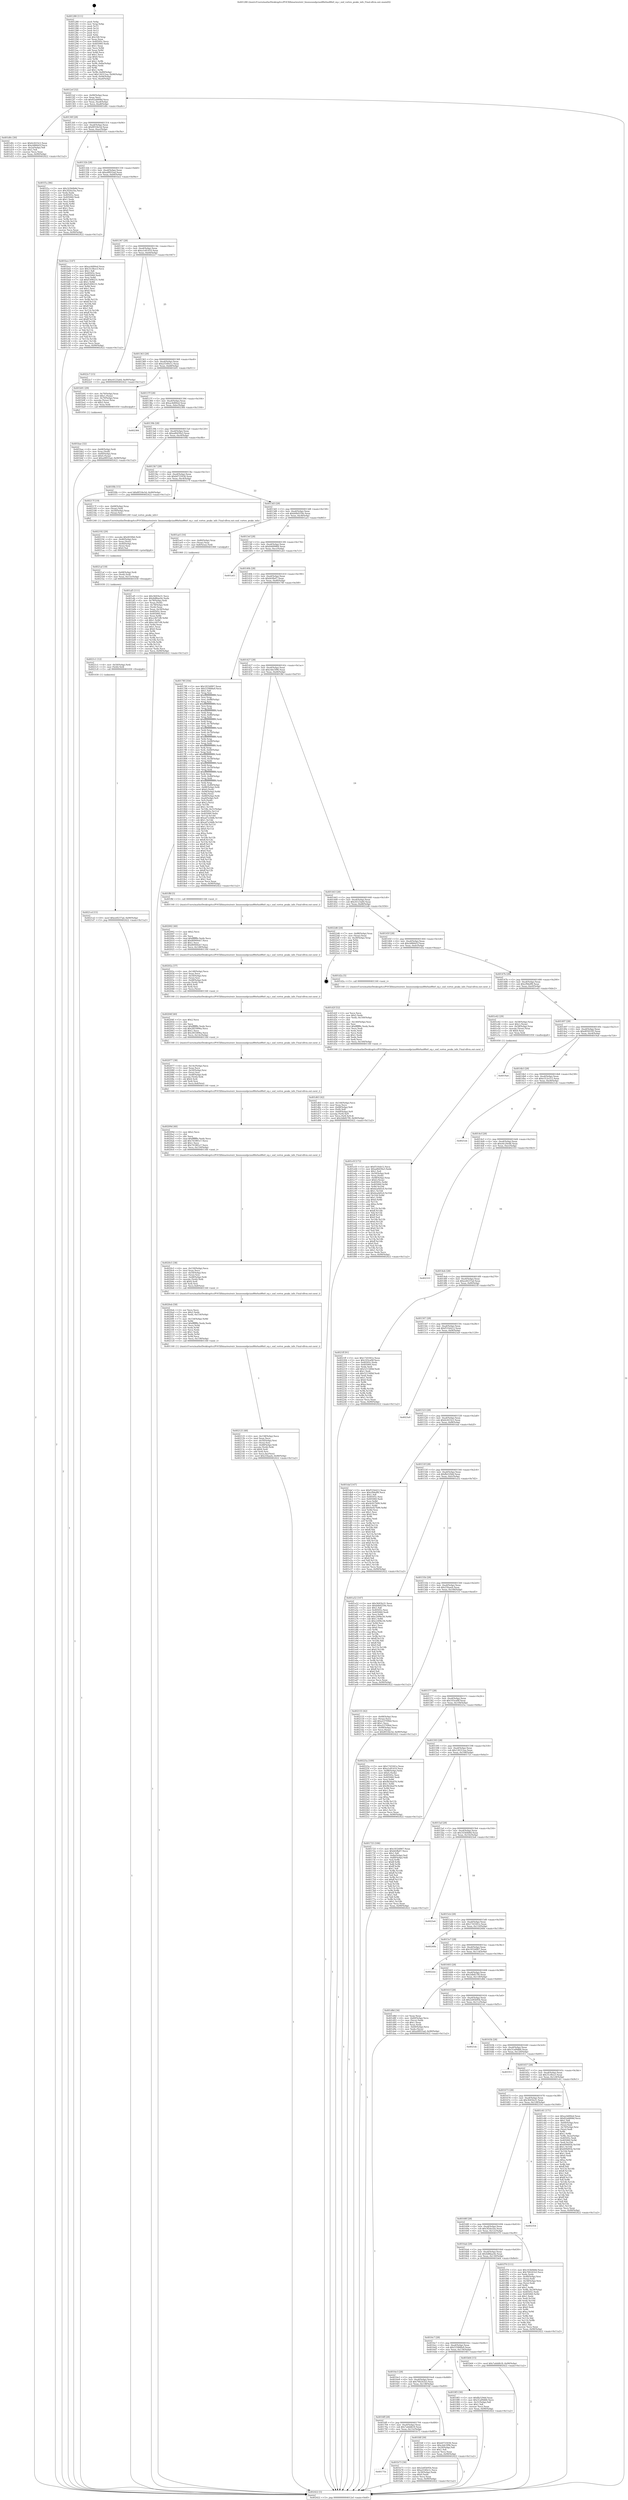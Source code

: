 digraph "0x401280" {
  label = "0x401280 (/mnt/c/Users/mathe/Desktop/tcc/POCII/binaries/extr_linuxsoundpciau88x0au88x0_eq.c_snd_vortex_peaks_info_Final-ollvm.out::main(0))"
  labelloc = "t"
  node[shape=record]

  Entry [label="",width=0.3,height=0.3,shape=circle,fillcolor=black,style=filled]
  "0x4012ef" [label="{
     0x4012ef [32]\l
     | [instrs]\l
     &nbsp;&nbsp;0x4012ef \<+6\>: mov -0x90(%rbp),%eax\l
     &nbsp;&nbsp;0x4012f5 \<+2\>: mov %eax,%ecx\l
     &nbsp;&nbsp;0x4012f7 \<+6\>: sub $0x82ab808d,%ecx\l
     &nbsp;&nbsp;0x4012fd \<+6\>: mov %eax,-0xa4(%rbp)\l
     &nbsp;&nbsp;0x401303 \<+6\>: mov %ecx,-0xa8(%rbp)\l
     &nbsp;&nbsp;0x401309 \<+6\>: je 0000000000401d0c \<main+0xa8c\>\l
  }"]
  "0x401d0c" [label="{
     0x401d0c [30]\l
     | [instrs]\l
     &nbsp;&nbsp;0x401d0c \<+5\>: mov $0xfe2633c5,%eax\l
     &nbsp;&nbsp;0x401d11 \<+5\>: mov $0xcb866d1f,%ecx\l
     &nbsp;&nbsp;0x401d16 \<+3\>: mov -0x2a(%rbp),%dl\l
     &nbsp;&nbsp;0x401d19 \<+3\>: test $0x1,%dl\l
     &nbsp;&nbsp;0x401d1c \<+3\>: cmovne %ecx,%eax\l
     &nbsp;&nbsp;0x401d1f \<+6\>: mov %eax,-0x90(%rbp)\l
     &nbsp;&nbsp;0x401d25 \<+5\>: jmp 0000000000402422 \<main+0x11a2\>\l
  }"]
  "0x40130f" [label="{
     0x40130f [28]\l
     | [instrs]\l
     &nbsp;&nbsp;0x40130f \<+5\>: jmp 0000000000401314 \<main+0x94\>\l
     &nbsp;&nbsp;0x401314 \<+6\>: mov -0xa4(%rbp),%eax\l
     &nbsp;&nbsp;0x40131a \<+5\>: sub $0x8f334e5d,%eax\l
     &nbsp;&nbsp;0x40131f \<+6\>: mov %eax,-0xac(%rbp)\l
     &nbsp;&nbsp;0x401325 \<+6\>: je 0000000000401f1a \<main+0xc9a\>\l
  }"]
  Exit [label="",width=0.3,height=0.3,shape=circle,fillcolor=black,style=filled,peripheries=2]
  "0x401f1a" [label="{
     0x401f1a [86]\l
     | [instrs]\l
     &nbsp;&nbsp;0x401f1a \<+5\>: mov $0x163b0b8d,%eax\l
     &nbsp;&nbsp;0x401f1f \<+5\>: mov $0x3f2da1ba,%ecx\l
     &nbsp;&nbsp;0x401f24 \<+2\>: xor %edx,%edx\l
     &nbsp;&nbsp;0x401f26 \<+7\>: mov 0x40505c,%esi\l
     &nbsp;&nbsp;0x401f2d \<+7\>: mov 0x405060,%edi\l
     &nbsp;&nbsp;0x401f34 \<+3\>: sub $0x1,%edx\l
     &nbsp;&nbsp;0x401f37 \<+3\>: mov %esi,%r8d\l
     &nbsp;&nbsp;0x401f3a \<+3\>: add %edx,%r8d\l
     &nbsp;&nbsp;0x401f3d \<+4\>: imul %r8d,%esi\l
     &nbsp;&nbsp;0x401f41 \<+3\>: and $0x1,%esi\l
     &nbsp;&nbsp;0x401f44 \<+3\>: cmp $0x0,%esi\l
     &nbsp;&nbsp;0x401f47 \<+4\>: sete %r9b\l
     &nbsp;&nbsp;0x401f4b \<+3\>: cmp $0xa,%edi\l
     &nbsp;&nbsp;0x401f4e \<+4\>: setl %r10b\l
     &nbsp;&nbsp;0x401f52 \<+3\>: mov %r9b,%r11b\l
     &nbsp;&nbsp;0x401f55 \<+3\>: and %r10b,%r11b\l
     &nbsp;&nbsp;0x401f58 \<+3\>: xor %r10b,%r9b\l
     &nbsp;&nbsp;0x401f5b \<+3\>: or %r9b,%r11b\l
     &nbsp;&nbsp;0x401f5e \<+4\>: test $0x1,%r11b\l
     &nbsp;&nbsp;0x401f62 \<+3\>: cmovne %ecx,%eax\l
     &nbsp;&nbsp;0x401f65 \<+6\>: mov %eax,-0x90(%rbp)\l
     &nbsp;&nbsp;0x401f6b \<+5\>: jmp 0000000000402422 \<main+0x11a2\>\l
  }"]
  "0x40132b" [label="{
     0x40132b [28]\l
     | [instrs]\l
     &nbsp;&nbsp;0x40132b \<+5\>: jmp 0000000000401330 \<main+0xb0\>\l
     &nbsp;&nbsp;0x401330 \<+6\>: mov -0xa4(%rbp),%eax\l
     &nbsp;&nbsp;0x401336 \<+5\>: sub $0xa0f055ad,%eax\l
     &nbsp;&nbsp;0x40133b \<+6\>: mov %eax,-0xb0(%rbp)\l
     &nbsp;&nbsp;0x401341 \<+6\>: je 0000000000401bce \<main+0x94e\>\l
  }"]
  "0x4021cd" [label="{
     0x4021cd [15]\l
     | [instrs]\l
     &nbsp;&nbsp;0x4021cd \<+10\>: movl $0xee8237ad,-0x90(%rbp)\l
     &nbsp;&nbsp;0x4021d7 \<+5\>: jmp 0000000000402422 \<main+0x11a2\>\l
  }"]
  "0x401bce" [label="{
     0x401bce [147]\l
     | [instrs]\l
     &nbsp;&nbsp;0x401bce \<+5\>: mov $0xac4d00ed,%eax\l
     &nbsp;&nbsp;0x401bd3 \<+5\>: mov $0x31cf4ce3,%ecx\l
     &nbsp;&nbsp;0x401bd8 \<+2\>: mov $0x1,%dl\l
     &nbsp;&nbsp;0x401bda \<+7\>: mov 0x40505c,%esi\l
     &nbsp;&nbsp;0x401be1 \<+7\>: mov 0x405060,%edi\l
     &nbsp;&nbsp;0x401be8 \<+3\>: mov %esi,%r8d\l
     &nbsp;&nbsp;0x401beb \<+7\>: sub $0xf1490231,%r8d\l
     &nbsp;&nbsp;0x401bf2 \<+4\>: sub $0x1,%r8d\l
     &nbsp;&nbsp;0x401bf6 \<+7\>: add $0xf1490231,%r8d\l
     &nbsp;&nbsp;0x401bfd \<+4\>: imul %r8d,%esi\l
     &nbsp;&nbsp;0x401c01 \<+3\>: and $0x1,%esi\l
     &nbsp;&nbsp;0x401c04 \<+3\>: cmp $0x0,%esi\l
     &nbsp;&nbsp;0x401c07 \<+4\>: sete %r9b\l
     &nbsp;&nbsp;0x401c0b \<+3\>: cmp $0xa,%edi\l
     &nbsp;&nbsp;0x401c0e \<+4\>: setl %r10b\l
     &nbsp;&nbsp;0x401c12 \<+3\>: mov %r9b,%r11b\l
     &nbsp;&nbsp;0x401c15 \<+4\>: xor $0xff,%r11b\l
     &nbsp;&nbsp;0x401c19 \<+3\>: mov %r10b,%bl\l
     &nbsp;&nbsp;0x401c1c \<+3\>: xor $0xff,%bl\l
     &nbsp;&nbsp;0x401c1f \<+3\>: xor $0x1,%dl\l
     &nbsp;&nbsp;0x401c22 \<+3\>: mov %r11b,%r14b\l
     &nbsp;&nbsp;0x401c25 \<+4\>: and $0xff,%r14b\l
     &nbsp;&nbsp;0x401c29 \<+3\>: and %dl,%r9b\l
     &nbsp;&nbsp;0x401c2c \<+3\>: mov %bl,%r15b\l
     &nbsp;&nbsp;0x401c2f \<+4\>: and $0xff,%r15b\l
     &nbsp;&nbsp;0x401c33 \<+3\>: and %dl,%r10b\l
     &nbsp;&nbsp;0x401c36 \<+3\>: or %r9b,%r14b\l
     &nbsp;&nbsp;0x401c39 \<+3\>: or %r10b,%r15b\l
     &nbsp;&nbsp;0x401c3c \<+3\>: xor %r15b,%r14b\l
     &nbsp;&nbsp;0x401c3f \<+3\>: or %bl,%r11b\l
     &nbsp;&nbsp;0x401c42 \<+4\>: xor $0xff,%r11b\l
     &nbsp;&nbsp;0x401c46 \<+3\>: or $0x1,%dl\l
     &nbsp;&nbsp;0x401c49 \<+3\>: and %dl,%r11b\l
     &nbsp;&nbsp;0x401c4c \<+3\>: or %r11b,%r14b\l
     &nbsp;&nbsp;0x401c4f \<+4\>: test $0x1,%r14b\l
     &nbsp;&nbsp;0x401c53 \<+3\>: cmovne %ecx,%eax\l
     &nbsp;&nbsp;0x401c56 \<+6\>: mov %eax,-0x90(%rbp)\l
     &nbsp;&nbsp;0x401c5c \<+5\>: jmp 0000000000402422 \<main+0x11a2\>\l
  }"]
  "0x401347" [label="{
     0x401347 [28]\l
     | [instrs]\l
     &nbsp;&nbsp;0x401347 \<+5\>: jmp 000000000040134c \<main+0xcc\>\l
     &nbsp;&nbsp;0x40134c \<+6\>: mov -0xa4(%rbp),%eax\l
     &nbsp;&nbsp;0x401352 \<+5\>: sub $0xa1e81410,%eax\l
     &nbsp;&nbsp;0x401357 \<+6\>: mov %eax,-0xb4(%rbp)\l
     &nbsp;&nbsp;0x40135d \<+6\>: je 00000000004022c7 \<main+0x1047\>\l
  }"]
  "0x4021c1" [label="{
     0x4021c1 [12]\l
     | [instrs]\l
     &nbsp;&nbsp;0x4021c1 \<+4\>: mov -0x50(%rbp),%rdi\l
     &nbsp;&nbsp;0x4021c5 \<+3\>: mov (%rdi),%rdi\l
     &nbsp;&nbsp;0x4021c8 \<+5\>: call 0000000000401030 \<free@plt\>\l
     | [calls]\l
     &nbsp;&nbsp;0x401030 \{1\} (unknown)\l
  }"]
  "0x4022c7" [label="{
     0x4022c7 [15]\l
     | [instrs]\l
     &nbsp;&nbsp;0x4022c7 \<+10\>: movl $0xc6123a64,-0x90(%rbp)\l
     &nbsp;&nbsp;0x4022d1 \<+5\>: jmp 0000000000402422 \<main+0x11a2\>\l
  }"]
  "0x401363" [label="{
     0x401363 [28]\l
     | [instrs]\l
     &nbsp;&nbsp;0x401363 \<+5\>: jmp 0000000000401368 \<main+0xe8\>\l
     &nbsp;&nbsp;0x401368 \<+6\>: mov -0xa4(%rbp),%eax\l
     &nbsp;&nbsp;0x40136e \<+5\>: sub $0xa5540e1c,%eax\l
     &nbsp;&nbsp;0x401373 \<+6\>: mov %eax,-0xb8(%rbp)\l
     &nbsp;&nbsp;0x401379 \<+6\>: je 0000000000401b91 \<main+0x911\>\l
  }"]
  "0x4021af" [label="{
     0x4021af [18]\l
     | [instrs]\l
     &nbsp;&nbsp;0x4021af \<+4\>: mov -0x68(%rbp),%rdi\l
     &nbsp;&nbsp;0x4021b3 \<+3\>: mov (%rdi),%rdi\l
     &nbsp;&nbsp;0x4021b6 \<+6\>: mov %eax,-0x15c(%rbp)\l
     &nbsp;&nbsp;0x4021bc \<+5\>: call 0000000000401030 \<free@plt\>\l
     | [calls]\l
     &nbsp;&nbsp;0x401030 \{1\} (unknown)\l
  }"]
  "0x401b91" [label="{
     0x401b91 [29]\l
     | [instrs]\l
     &nbsp;&nbsp;0x401b91 \<+4\>: mov -0x70(%rbp),%rax\l
     &nbsp;&nbsp;0x401b95 \<+6\>: movl $0x1,(%rax)\l
     &nbsp;&nbsp;0x401b9b \<+4\>: mov -0x70(%rbp),%rax\l
     &nbsp;&nbsp;0x401b9f \<+3\>: movslq (%rax),%rax\l
     &nbsp;&nbsp;0x401ba2 \<+4\>: shl $0x2,%rax\l
     &nbsp;&nbsp;0x401ba6 \<+3\>: mov %rax,%rdi\l
     &nbsp;&nbsp;0x401ba9 \<+5\>: call 0000000000401050 \<malloc@plt\>\l
     | [calls]\l
     &nbsp;&nbsp;0x401050 \{1\} (unknown)\l
  }"]
  "0x40137f" [label="{
     0x40137f [28]\l
     | [instrs]\l
     &nbsp;&nbsp;0x40137f \<+5\>: jmp 0000000000401384 \<main+0x104\>\l
     &nbsp;&nbsp;0x401384 \<+6\>: mov -0xa4(%rbp),%eax\l
     &nbsp;&nbsp;0x40138a \<+5\>: sub $0xac4d00ed,%eax\l
     &nbsp;&nbsp;0x40138f \<+6\>: mov %eax,-0xbc(%rbp)\l
     &nbsp;&nbsp;0x401395 \<+6\>: je 0000000000402384 \<main+0x1104\>\l
  }"]
  "0x402192" [label="{
     0x402192 [29]\l
     | [instrs]\l
     &nbsp;&nbsp;0x402192 \<+10\>: movabs $0x4030b6,%rdi\l
     &nbsp;&nbsp;0x40219c \<+4\>: mov -0x40(%rbp),%rsi\l
     &nbsp;&nbsp;0x4021a0 \<+2\>: mov %eax,(%rsi)\l
     &nbsp;&nbsp;0x4021a2 \<+4\>: mov -0x40(%rbp),%rsi\l
     &nbsp;&nbsp;0x4021a6 \<+2\>: mov (%rsi),%esi\l
     &nbsp;&nbsp;0x4021a8 \<+2\>: mov $0x0,%al\l
     &nbsp;&nbsp;0x4021aa \<+5\>: call 0000000000401040 \<printf@plt\>\l
     | [calls]\l
     &nbsp;&nbsp;0x401040 \{1\} (unknown)\l
  }"]
  "0x402384" [label="{
     0x402384\l
  }", style=dashed]
  "0x40139b" [label="{
     0x40139b [28]\l
     | [instrs]\l
     &nbsp;&nbsp;0x40139b \<+5\>: jmp 00000000004013a0 \<main+0x120\>\l
     &nbsp;&nbsp;0x4013a0 \<+6\>: mov -0xa4(%rbp),%eax\l
     &nbsp;&nbsp;0x4013a6 \<+5\>: sub $0xad0d39a3,%eax\l
     &nbsp;&nbsp;0x4013ab \<+6\>: mov %eax,-0xc0(%rbp)\l
     &nbsp;&nbsp;0x4013b1 \<+6\>: je 0000000000401f0b \<main+0xc8b\>\l
  }"]
  "0x402125" [label="{
     0x402125 [48]\l
     | [instrs]\l
     &nbsp;&nbsp;0x402125 \<+6\>: mov -0x158(%rbp),%ecx\l
     &nbsp;&nbsp;0x40212b \<+3\>: imul %eax,%ecx\l
     &nbsp;&nbsp;0x40212e \<+4\>: mov -0x50(%rbp),%rsi\l
     &nbsp;&nbsp;0x402132 \<+3\>: mov (%rsi),%rsi\l
     &nbsp;&nbsp;0x402135 \<+4\>: mov -0x48(%rbp),%rdi\l
     &nbsp;&nbsp;0x402139 \<+3\>: movslq (%rdi),%rdi\l
     &nbsp;&nbsp;0x40213c \<+4\>: shl $0x4,%rdi\l
     &nbsp;&nbsp;0x402140 \<+3\>: add %rdi,%rsi\l
     &nbsp;&nbsp;0x402143 \<+3\>: mov %ecx,0xc(%rsi)\l
     &nbsp;&nbsp;0x402146 \<+10\>: movl $0x25faaeb,-0x90(%rbp)\l
     &nbsp;&nbsp;0x402150 \<+5\>: jmp 0000000000402422 \<main+0x11a2\>\l
  }"]
  "0x401f0b" [label="{
     0x401f0b [15]\l
     | [instrs]\l
     &nbsp;&nbsp;0x401f0b \<+10\>: movl $0x8f334e5d,-0x90(%rbp)\l
     &nbsp;&nbsp;0x401f15 \<+5\>: jmp 0000000000402422 \<main+0x11a2\>\l
  }"]
  "0x4013b7" [label="{
     0x4013b7 [28]\l
     | [instrs]\l
     &nbsp;&nbsp;0x4013b7 \<+5\>: jmp 00000000004013bc \<main+0x13c\>\l
     &nbsp;&nbsp;0x4013bc \<+6\>: mov -0xa4(%rbp),%eax\l
     &nbsp;&nbsp;0x4013c2 \<+5\>: sub $0xb0725036,%eax\l
     &nbsp;&nbsp;0x4013c7 \<+6\>: mov %eax,-0xc4(%rbp)\l
     &nbsp;&nbsp;0x4013cd \<+6\>: je 000000000040217f \<main+0xeff\>\l
  }"]
  "0x4020eb" [label="{
     0x4020eb [58]\l
     | [instrs]\l
     &nbsp;&nbsp;0x4020eb \<+2\>: xor %ecx,%ecx\l
     &nbsp;&nbsp;0x4020ed \<+5\>: mov $0x2,%edx\l
     &nbsp;&nbsp;0x4020f2 \<+6\>: mov %edx,-0x154(%rbp)\l
     &nbsp;&nbsp;0x4020f8 \<+1\>: cltd\l
     &nbsp;&nbsp;0x4020f9 \<+7\>: mov -0x154(%rbp),%r8d\l
     &nbsp;&nbsp;0x402100 \<+3\>: idiv %r8d\l
     &nbsp;&nbsp;0x402103 \<+6\>: imul $0xfffffffe,%edx,%edx\l
     &nbsp;&nbsp;0x402109 \<+3\>: mov %ecx,%r9d\l
     &nbsp;&nbsp;0x40210c \<+3\>: sub %edx,%r9d\l
     &nbsp;&nbsp;0x40210f \<+2\>: mov %ecx,%edx\l
     &nbsp;&nbsp;0x402111 \<+3\>: sub $0x1,%edx\l
     &nbsp;&nbsp;0x402114 \<+3\>: add %edx,%r9d\l
     &nbsp;&nbsp;0x402117 \<+3\>: sub %r9d,%ecx\l
     &nbsp;&nbsp;0x40211a \<+6\>: mov %ecx,-0x158(%rbp)\l
     &nbsp;&nbsp;0x402120 \<+5\>: call 0000000000401160 \<next_i\>\l
     | [calls]\l
     &nbsp;&nbsp;0x401160 \{1\} (/mnt/c/Users/mathe/Desktop/tcc/POCII/binaries/extr_linuxsoundpciau88x0au88x0_eq.c_snd_vortex_peaks_info_Final-ollvm.out::next_i)\l
  }"]
  "0x40217f" [label="{
     0x40217f [19]\l
     | [instrs]\l
     &nbsp;&nbsp;0x40217f \<+4\>: mov -0x68(%rbp),%rax\l
     &nbsp;&nbsp;0x402183 \<+3\>: mov (%rax),%rdi\l
     &nbsp;&nbsp;0x402186 \<+4\>: mov -0x50(%rbp),%rax\l
     &nbsp;&nbsp;0x40218a \<+3\>: mov (%rax),%rsi\l
     &nbsp;&nbsp;0x40218d \<+5\>: call 0000000000401240 \<snd_vortex_peaks_info\>\l
     | [calls]\l
     &nbsp;&nbsp;0x401240 \{1\} (/mnt/c/Users/mathe/Desktop/tcc/POCII/binaries/extr_linuxsoundpciau88x0au88x0_eq.c_snd_vortex_peaks_info_Final-ollvm.out::snd_vortex_peaks_info)\l
  }"]
  "0x4013d3" [label="{
     0x4013d3 [28]\l
     | [instrs]\l
     &nbsp;&nbsp;0x4013d3 \<+5\>: jmp 00000000004013d8 \<main+0x158\>\l
     &nbsp;&nbsp;0x4013d8 \<+6\>: mov -0xa4(%rbp),%eax\l
     &nbsp;&nbsp;0x4013de \<+5\>: sub $0xb0b0259e,%eax\l
     &nbsp;&nbsp;0x4013e3 \<+6\>: mov %eax,-0xc8(%rbp)\l
     &nbsp;&nbsp;0x4013e9 \<+6\>: je 0000000000401ae5 \<main+0x865\>\l
  }"]
  "0x4020c5" [label="{
     0x4020c5 [38]\l
     | [instrs]\l
     &nbsp;&nbsp;0x4020c5 \<+6\>: mov -0x150(%rbp),%ecx\l
     &nbsp;&nbsp;0x4020cb \<+3\>: imul %eax,%ecx\l
     &nbsp;&nbsp;0x4020ce \<+4\>: mov -0x50(%rbp),%rsi\l
     &nbsp;&nbsp;0x4020d2 \<+3\>: mov (%rsi),%rsi\l
     &nbsp;&nbsp;0x4020d5 \<+4\>: mov -0x48(%rbp),%rdi\l
     &nbsp;&nbsp;0x4020d9 \<+3\>: movslq (%rdi),%rdi\l
     &nbsp;&nbsp;0x4020dc \<+4\>: shl $0x4,%rdi\l
     &nbsp;&nbsp;0x4020e0 \<+3\>: add %rdi,%rsi\l
     &nbsp;&nbsp;0x4020e3 \<+3\>: mov %ecx,0x8(%rsi)\l
     &nbsp;&nbsp;0x4020e6 \<+5\>: call 0000000000401160 \<next_i\>\l
     | [calls]\l
     &nbsp;&nbsp;0x401160 \{1\} (/mnt/c/Users/mathe/Desktop/tcc/POCII/binaries/extr_linuxsoundpciau88x0au88x0_eq.c_snd_vortex_peaks_info_Final-ollvm.out::next_i)\l
  }"]
  "0x401ae5" [label="{
     0x401ae5 [16]\l
     | [instrs]\l
     &nbsp;&nbsp;0x401ae5 \<+4\>: mov -0x80(%rbp),%rax\l
     &nbsp;&nbsp;0x401ae9 \<+3\>: mov (%rax),%rax\l
     &nbsp;&nbsp;0x401aec \<+4\>: mov 0x8(%rax),%rdi\l
     &nbsp;&nbsp;0x401af0 \<+5\>: call 0000000000401060 \<atoi@plt\>\l
     | [calls]\l
     &nbsp;&nbsp;0x401060 \{1\} (unknown)\l
  }"]
  "0x4013ef" [label="{
     0x4013ef [28]\l
     | [instrs]\l
     &nbsp;&nbsp;0x4013ef \<+5\>: jmp 00000000004013f4 \<main+0x174\>\l
     &nbsp;&nbsp;0x4013f4 \<+6\>: mov -0xa4(%rbp),%eax\l
     &nbsp;&nbsp;0x4013fa \<+5\>: sub $0xb9d998f4,%eax\l
     &nbsp;&nbsp;0x4013ff \<+6\>: mov %eax,-0xcc(%rbp)\l
     &nbsp;&nbsp;0x401405 \<+6\>: je 0000000000401a43 \<main+0x7c3\>\l
  }"]
  "0x40209d" [label="{
     0x40209d [40]\l
     | [instrs]\l
     &nbsp;&nbsp;0x40209d \<+5\>: mov $0x2,%ecx\l
     &nbsp;&nbsp;0x4020a2 \<+1\>: cltd\l
     &nbsp;&nbsp;0x4020a3 \<+2\>: idiv %ecx\l
     &nbsp;&nbsp;0x4020a5 \<+6\>: imul $0xfffffffe,%edx,%ecx\l
     &nbsp;&nbsp;0x4020ab \<+6\>: add $0x741881e7,%ecx\l
     &nbsp;&nbsp;0x4020b1 \<+3\>: add $0x1,%ecx\l
     &nbsp;&nbsp;0x4020b4 \<+6\>: sub $0x741881e7,%ecx\l
     &nbsp;&nbsp;0x4020ba \<+6\>: mov %ecx,-0x150(%rbp)\l
     &nbsp;&nbsp;0x4020c0 \<+5\>: call 0000000000401160 \<next_i\>\l
     | [calls]\l
     &nbsp;&nbsp;0x401160 \{1\} (/mnt/c/Users/mathe/Desktop/tcc/POCII/binaries/extr_linuxsoundpciau88x0au88x0_eq.c_snd_vortex_peaks_info_Final-ollvm.out::next_i)\l
  }"]
  "0x401a43" [label="{
     0x401a43\l
  }", style=dashed]
  "0x40140b" [label="{
     0x40140b [28]\l
     | [instrs]\l
     &nbsp;&nbsp;0x40140b \<+5\>: jmp 0000000000401410 \<main+0x190\>\l
     &nbsp;&nbsp;0x401410 \<+6\>: mov -0xa4(%rbp),%eax\l
     &nbsp;&nbsp;0x401416 \<+5\>: sub $0xbfcffa07,%eax\l
     &nbsp;&nbsp;0x40141b \<+6\>: mov %eax,-0xd0(%rbp)\l
     &nbsp;&nbsp;0x401421 \<+6\>: je 000000000040178f \<main+0x50f\>\l
  }"]
  "0x402077" [label="{
     0x402077 [38]\l
     | [instrs]\l
     &nbsp;&nbsp;0x402077 \<+6\>: mov -0x14c(%rbp),%ecx\l
     &nbsp;&nbsp;0x40207d \<+3\>: imul %eax,%ecx\l
     &nbsp;&nbsp;0x402080 \<+4\>: mov -0x50(%rbp),%rsi\l
     &nbsp;&nbsp;0x402084 \<+3\>: mov (%rsi),%rsi\l
     &nbsp;&nbsp;0x402087 \<+4\>: mov -0x48(%rbp),%rdi\l
     &nbsp;&nbsp;0x40208b \<+3\>: movslq (%rdi),%rdi\l
     &nbsp;&nbsp;0x40208e \<+4\>: shl $0x4,%rdi\l
     &nbsp;&nbsp;0x402092 \<+3\>: add %rdi,%rsi\l
     &nbsp;&nbsp;0x402095 \<+3\>: mov %ecx,0x4(%rsi)\l
     &nbsp;&nbsp;0x402098 \<+5\>: call 0000000000401160 \<next_i\>\l
     | [calls]\l
     &nbsp;&nbsp;0x401160 \{1\} (/mnt/c/Users/mathe/Desktop/tcc/POCII/binaries/extr_linuxsoundpciau88x0au88x0_eq.c_snd_vortex_peaks_info_Final-ollvm.out::next_i)\l
  }"]
  "0x40178f" [label="{
     0x40178f [356]\l
     | [instrs]\l
     &nbsp;&nbsp;0x40178f \<+5\>: mov $0x1833d907,%eax\l
     &nbsp;&nbsp;0x401794 \<+5\>: mov $0x533848a9,%ecx\l
     &nbsp;&nbsp;0x401799 \<+2\>: mov $0x1,%dl\l
     &nbsp;&nbsp;0x40179b \<+3\>: mov %rsp,%rsi\l
     &nbsp;&nbsp;0x40179e \<+4\>: add $0xfffffffffffffff0,%rsi\l
     &nbsp;&nbsp;0x4017a2 \<+3\>: mov %rsi,%rsp\l
     &nbsp;&nbsp;0x4017a5 \<+7\>: mov %rsi,-0x88(%rbp)\l
     &nbsp;&nbsp;0x4017ac \<+3\>: mov %rsp,%rsi\l
     &nbsp;&nbsp;0x4017af \<+4\>: add $0xfffffffffffffff0,%rsi\l
     &nbsp;&nbsp;0x4017b3 \<+3\>: mov %rsi,%rsp\l
     &nbsp;&nbsp;0x4017b6 \<+3\>: mov %rsp,%rdi\l
     &nbsp;&nbsp;0x4017b9 \<+4\>: add $0xfffffffffffffff0,%rdi\l
     &nbsp;&nbsp;0x4017bd \<+3\>: mov %rdi,%rsp\l
     &nbsp;&nbsp;0x4017c0 \<+4\>: mov %rdi,-0x80(%rbp)\l
     &nbsp;&nbsp;0x4017c4 \<+3\>: mov %rsp,%rdi\l
     &nbsp;&nbsp;0x4017c7 \<+4\>: add $0xfffffffffffffff0,%rdi\l
     &nbsp;&nbsp;0x4017cb \<+3\>: mov %rdi,%rsp\l
     &nbsp;&nbsp;0x4017ce \<+4\>: mov %rdi,-0x78(%rbp)\l
     &nbsp;&nbsp;0x4017d2 \<+3\>: mov %rsp,%rdi\l
     &nbsp;&nbsp;0x4017d5 \<+4\>: add $0xfffffffffffffff0,%rdi\l
     &nbsp;&nbsp;0x4017d9 \<+3\>: mov %rdi,%rsp\l
     &nbsp;&nbsp;0x4017dc \<+4\>: mov %rdi,-0x70(%rbp)\l
     &nbsp;&nbsp;0x4017e0 \<+3\>: mov %rsp,%rdi\l
     &nbsp;&nbsp;0x4017e3 \<+4\>: add $0xfffffffffffffff0,%rdi\l
     &nbsp;&nbsp;0x4017e7 \<+3\>: mov %rdi,%rsp\l
     &nbsp;&nbsp;0x4017ea \<+4\>: mov %rdi,-0x68(%rbp)\l
     &nbsp;&nbsp;0x4017ee \<+3\>: mov %rsp,%rdi\l
     &nbsp;&nbsp;0x4017f1 \<+4\>: add $0xfffffffffffffff0,%rdi\l
     &nbsp;&nbsp;0x4017f5 \<+3\>: mov %rdi,%rsp\l
     &nbsp;&nbsp;0x4017f8 \<+4\>: mov %rdi,-0x60(%rbp)\l
     &nbsp;&nbsp;0x4017fc \<+3\>: mov %rsp,%rdi\l
     &nbsp;&nbsp;0x4017ff \<+4\>: add $0xfffffffffffffff0,%rdi\l
     &nbsp;&nbsp;0x401803 \<+3\>: mov %rdi,%rsp\l
     &nbsp;&nbsp;0x401806 \<+4\>: mov %rdi,-0x58(%rbp)\l
     &nbsp;&nbsp;0x40180a \<+3\>: mov %rsp,%rdi\l
     &nbsp;&nbsp;0x40180d \<+4\>: add $0xfffffffffffffff0,%rdi\l
     &nbsp;&nbsp;0x401811 \<+3\>: mov %rdi,%rsp\l
     &nbsp;&nbsp;0x401814 \<+4\>: mov %rdi,-0x50(%rbp)\l
     &nbsp;&nbsp;0x401818 \<+3\>: mov %rsp,%rdi\l
     &nbsp;&nbsp;0x40181b \<+4\>: add $0xfffffffffffffff0,%rdi\l
     &nbsp;&nbsp;0x40181f \<+3\>: mov %rdi,%rsp\l
     &nbsp;&nbsp;0x401822 \<+4\>: mov %rdi,-0x48(%rbp)\l
     &nbsp;&nbsp;0x401826 \<+3\>: mov %rsp,%rdi\l
     &nbsp;&nbsp;0x401829 \<+4\>: add $0xfffffffffffffff0,%rdi\l
     &nbsp;&nbsp;0x40182d \<+3\>: mov %rdi,%rsp\l
     &nbsp;&nbsp;0x401830 \<+4\>: mov %rdi,-0x40(%rbp)\l
     &nbsp;&nbsp;0x401834 \<+7\>: mov -0x88(%rbp),%rdi\l
     &nbsp;&nbsp;0x40183b \<+6\>: movl $0x0,(%rdi)\l
     &nbsp;&nbsp;0x401841 \<+7\>: mov -0x94(%rbp),%r8d\l
     &nbsp;&nbsp;0x401848 \<+3\>: mov %r8d,(%rsi)\l
     &nbsp;&nbsp;0x40184b \<+4\>: mov -0x80(%rbp),%rdi\l
     &nbsp;&nbsp;0x40184f \<+7\>: mov -0xa0(%rbp),%r9\l
     &nbsp;&nbsp;0x401856 \<+3\>: mov %r9,(%rdi)\l
     &nbsp;&nbsp;0x401859 \<+3\>: cmpl $0x2,(%rsi)\l
     &nbsp;&nbsp;0x40185c \<+4\>: setne %r10b\l
     &nbsp;&nbsp;0x401860 \<+4\>: and $0x1,%r10b\l
     &nbsp;&nbsp;0x401864 \<+4\>: mov %r10b,-0x31(%rbp)\l
     &nbsp;&nbsp;0x401868 \<+8\>: mov 0x40505c,%r11d\l
     &nbsp;&nbsp;0x401870 \<+7\>: mov 0x405060,%ebx\l
     &nbsp;&nbsp;0x401877 \<+3\>: mov %r11d,%r14d\l
     &nbsp;&nbsp;0x40187a \<+7\>: add $0xad7a3ddb,%r14d\l
     &nbsp;&nbsp;0x401881 \<+4\>: sub $0x1,%r14d\l
     &nbsp;&nbsp;0x401885 \<+7\>: sub $0xad7a3ddb,%r14d\l
     &nbsp;&nbsp;0x40188c \<+4\>: imul %r14d,%r11d\l
     &nbsp;&nbsp;0x401890 \<+4\>: and $0x1,%r11d\l
     &nbsp;&nbsp;0x401894 \<+4\>: cmp $0x0,%r11d\l
     &nbsp;&nbsp;0x401898 \<+4\>: sete %r10b\l
     &nbsp;&nbsp;0x40189c \<+3\>: cmp $0xa,%ebx\l
     &nbsp;&nbsp;0x40189f \<+4\>: setl %r15b\l
     &nbsp;&nbsp;0x4018a3 \<+3\>: mov %r10b,%r12b\l
     &nbsp;&nbsp;0x4018a6 \<+4\>: xor $0xff,%r12b\l
     &nbsp;&nbsp;0x4018aa \<+3\>: mov %r15b,%r13b\l
     &nbsp;&nbsp;0x4018ad \<+4\>: xor $0xff,%r13b\l
     &nbsp;&nbsp;0x4018b1 \<+3\>: xor $0x0,%dl\l
     &nbsp;&nbsp;0x4018b4 \<+3\>: mov %r12b,%sil\l
     &nbsp;&nbsp;0x4018b7 \<+4\>: and $0x0,%sil\l
     &nbsp;&nbsp;0x4018bb \<+3\>: and %dl,%r10b\l
     &nbsp;&nbsp;0x4018be \<+3\>: mov %r13b,%dil\l
     &nbsp;&nbsp;0x4018c1 \<+4\>: and $0x0,%dil\l
     &nbsp;&nbsp;0x4018c5 \<+3\>: and %dl,%r15b\l
     &nbsp;&nbsp;0x4018c8 \<+3\>: or %r10b,%sil\l
     &nbsp;&nbsp;0x4018cb \<+3\>: or %r15b,%dil\l
     &nbsp;&nbsp;0x4018ce \<+3\>: xor %dil,%sil\l
     &nbsp;&nbsp;0x4018d1 \<+3\>: or %r13b,%r12b\l
     &nbsp;&nbsp;0x4018d4 \<+4\>: xor $0xff,%r12b\l
     &nbsp;&nbsp;0x4018d8 \<+3\>: or $0x0,%dl\l
     &nbsp;&nbsp;0x4018db \<+3\>: and %dl,%r12b\l
     &nbsp;&nbsp;0x4018de \<+3\>: or %r12b,%sil\l
     &nbsp;&nbsp;0x4018e1 \<+4\>: test $0x1,%sil\l
     &nbsp;&nbsp;0x4018e5 \<+3\>: cmovne %ecx,%eax\l
     &nbsp;&nbsp;0x4018e8 \<+6\>: mov %eax,-0x90(%rbp)\l
     &nbsp;&nbsp;0x4018ee \<+5\>: jmp 0000000000402422 \<main+0x11a2\>\l
  }"]
  "0x401427" [label="{
     0x401427 [28]\l
     | [instrs]\l
     &nbsp;&nbsp;0x401427 \<+5\>: jmp 000000000040142c \<main+0x1ac\>\l
     &nbsp;&nbsp;0x40142c \<+6\>: mov -0xa4(%rbp),%eax\l
     &nbsp;&nbsp;0x401432 \<+5\>: sub $0xc4dc5f96,%eax\l
     &nbsp;&nbsp;0x401437 \<+6\>: mov %eax,-0xd4(%rbp)\l
     &nbsp;&nbsp;0x40143d \<+6\>: je 0000000000401ffd \<main+0xd7d\>\l
  }"]
  "0x40204f" [label="{
     0x40204f [40]\l
     | [instrs]\l
     &nbsp;&nbsp;0x40204f \<+5\>: mov $0x2,%ecx\l
     &nbsp;&nbsp;0x402054 \<+1\>: cltd\l
     &nbsp;&nbsp;0x402055 \<+2\>: idiv %ecx\l
     &nbsp;&nbsp;0x402057 \<+6\>: imul $0xfffffffe,%edx,%ecx\l
     &nbsp;&nbsp;0x40205d \<+6\>: sub $0x2855896a,%ecx\l
     &nbsp;&nbsp;0x402063 \<+3\>: add $0x1,%ecx\l
     &nbsp;&nbsp;0x402066 \<+6\>: add $0x2855896a,%ecx\l
     &nbsp;&nbsp;0x40206c \<+6\>: mov %ecx,-0x14c(%rbp)\l
     &nbsp;&nbsp;0x402072 \<+5\>: call 0000000000401160 \<next_i\>\l
     | [calls]\l
     &nbsp;&nbsp;0x401160 \{1\} (/mnt/c/Users/mathe/Desktop/tcc/POCII/binaries/extr_linuxsoundpciau88x0au88x0_eq.c_snd_vortex_peaks_info_Final-ollvm.out::next_i)\l
  }"]
  "0x401ffd" [label="{
     0x401ffd [5]\l
     | [instrs]\l
     &nbsp;&nbsp;0x401ffd \<+5\>: call 0000000000401160 \<next_i\>\l
     | [calls]\l
     &nbsp;&nbsp;0x401160 \{1\} (/mnt/c/Users/mathe/Desktop/tcc/POCII/binaries/extr_linuxsoundpciau88x0au88x0_eq.c_snd_vortex_peaks_info_Final-ollvm.out::next_i)\l
  }"]
  "0x401443" [label="{
     0x401443 [28]\l
     | [instrs]\l
     &nbsp;&nbsp;0x401443 \<+5\>: jmp 0000000000401448 \<main+0x1c8\>\l
     &nbsp;&nbsp;0x401448 \<+6\>: mov -0xa4(%rbp),%eax\l
     &nbsp;&nbsp;0x40144e \<+5\>: sub $0xc6123a64,%eax\l
     &nbsp;&nbsp;0x401453 \<+6\>: mov %eax,-0xd8(%rbp)\l
     &nbsp;&nbsp;0x401459 \<+6\>: je 00000000004022d6 \<main+0x1056\>\l
  }"]
  "0x40202a" [label="{
     0x40202a [37]\l
     | [instrs]\l
     &nbsp;&nbsp;0x40202a \<+6\>: mov -0x148(%rbp),%ecx\l
     &nbsp;&nbsp;0x402030 \<+3\>: imul %eax,%ecx\l
     &nbsp;&nbsp;0x402033 \<+4\>: mov -0x50(%rbp),%rsi\l
     &nbsp;&nbsp;0x402037 \<+3\>: mov (%rsi),%rsi\l
     &nbsp;&nbsp;0x40203a \<+4\>: mov -0x48(%rbp),%rdi\l
     &nbsp;&nbsp;0x40203e \<+3\>: movslq (%rdi),%rdi\l
     &nbsp;&nbsp;0x402041 \<+4\>: shl $0x4,%rdi\l
     &nbsp;&nbsp;0x402045 \<+3\>: add %rdi,%rsi\l
     &nbsp;&nbsp;0x402048 \<+2\>: mov %ecx,(%rsi)\l
     &nbsp;&nbsp;0x40204a \<+5\>: call 0000000000401160 \<next_i\>\l
     | [calls]\l
     &nbsp;&nbsp;0x401160 \{1\} (/mnt/c/Users/mathe/Desktop/tcc/POCII/binaries/extr_linuxsoundpciau88x0au88x0_eq.c_snd_vortex_peaks_info_Final-ollvm.out::next_i)\l
  }"]
  "0x4022d6" [label="{
     0x4022d6 [24]\l
     | [instrs]\l
     &nbsp;&nbsp;0x4022d6 \<+7\>: mov -0x88(%rbp),%rax\l
     &nbsp;&nbsp;0x4022dd \<+2\>: mov (%rax),%eax\l
     &nbsp;&nbsp;0x4022df \<+4\>: lea -0x28(%rbp),%rsp\l
     &nbsp;&nbsp;0x4022e3 \<+1\>: pop %rbx\l
     &nbsp;&nbsp;0x4022e4 \<+2\>: pop %r12\l
     &nbsp;&nbsp;0x4022e6 \<+2\>: pop %r13\l
     &nbsp;&nbsp;0x4022e8 \<+2\>: pop %r14\l
     &nbsp;&nbsp;0x4022ea \<+2\>: pop %r15\l
     &nbsp;&nbsp;0x4022ec \<+1\>: pop %rbp\l
     &nbsp;&nbsp;0x4022ed \<+1\>: ret\l
  }"]
  "0x40145f" [label="{
     0x40145f [28]\l
     | [instrs]\l
     &nbsp;&nbsp;0x40145f \<+5\>: jmp 0000000000401464 \<main+0x1e4\>\l
     &nbsp;&nbsp;0x401464 \<+6\>: mov -0xa4(%rbp),%eax\l
     &nbsp;&nbsp;0x40146a \<+5\>: sub $0xcb866d1f,%eax\l
     &nbsp;&nbsp;0x40146f \<+6\>: mov %eax,-0xdc(%rbp)\l
     &nbsp;&nbsp;0x401475 \<+6\>: je 0000000000401d2a \<main+0xaaa\>\l
  }"]
  "0x402002" [label="{
     0x402002 [40]\l
     | [instrs]\l
     &nbsp;&nbsp;0x402002 \<+5\>: mov $0x2,%ecx\l
     &nbsp;&nbsp;0x402007 \<+1\>: cltd\l
     &nbsp;&nbsp;0x402008 \<+2\>: idiv %ecx\l
     &nbsp;&nbsp;0x40200a \<+6\>: imul $0xfffffffe,%edx,%ecx\l
     &nbsp;&nbsp;0x402010 \<+6\>: add $0x80949eb7,%ecx\l
     &nbsp;&nbsp;0x402016 \<+3\>: add $0x1,%ecx\l
     &nbsp;&nbsp;0x402019 \<+6\>: sub $0x80949eb7,%ecx\l
     &nbsp;&nbsp;0x40201f \<+6\>: mov %ecx,-0x148(%rbp)\l
     &nbsp;&nbsp;0x402025 \<+5\>: call 0000000000401160 \<next_i\>\l
     | [calls]\l
     &nbsp;&nbsp;0x401160 \{1\} (/mnt/c/Users/mathe/Desktop/tcc/POCII/binaries/extr_linuxsoundpciau88x0au88x0_eq.c_snd_vortex_peaks_info_Final-ollvm.out::next_i)\l
  }"]
  "0x401d2a" [label="{
     0x401d2a [5]\l
     | [instrs]\l
     &nbsp;&nbsp;0x401d2a \<+5\>: call 0000000000401160 \<next_i\>\l
     | [calls]\l
     &nbsp;&nbsp;0x401160 \{1\} (/mnt/c/Users/mathe/Desktop/tcc/POCII/binaries/extr_linuxsoundpciau88x0au88x0_eq.c_snd_vortex_peaks_info_Final-ollvm.out::next_i)\l
  }"]
  "0x40147b" [label="{
     0x40147b [28]\l
     | [instrs]\l
     &nbsp;&nbsp;0x40147b \<+5\>: jmp 0000000000401480 \<main+0x200\>\l
     &nbsp;&nbsp;0x401480 \<+6\>: mov -0xa4(%rbp),%eax\l
     &nbsp;&nbsp;0x401486 \<+5\>: sub $0xcf9deff4,%eax\l
     &nbsp;&nbsp;0x40148b \<+6\>: mov %eax,-0xe0(%rbp)\l
     &nbsp;&nbsp;0x401491 \<+6\>: je 0000000000401e42 \<main+0xbc2\>\l
  }"]
  "0x401e5f" [label="{
     0x401e5f [172]\l
     | [instrs]\l
     &nbsp;&nbsp;0x401e5f \<+5\>: mov $0xf510eb12,%ecx\l
     &nbsp;&nbsp;0x401e64 \<+5\>: mov $0xad0d39a3,%edx\l
     &nbsp;&nbsp;0x401e69 \<+3\>: mov $0x1,%sil\l
     &nbsp;&nbsp;0x401e6c \<+4\>: mov -0x50(%rbp),%rdi\l
     &nbsp;&nbsp;0x401e70 \<+3\>: mov %rax,(%rdi)\l
     &nbsp;&nbsp;0x401e73 \<+4\>: mov -0x48(%rbp),%rax\l
     &nbsp;&nbsp;0x401e77 \<+6\>: movl $0x0,(%rax)\l
     &nbsp;&nbsp;0x401e7d \<+8\>: mov 0x40505c,%r8d\l
     &nbsp;&nbsp;0x401e85 \<+8\>: mov 0x405060,%r9d\l
     &nbsp;&nbsp;0x401e8d \<+3\>: mov %r8d,%r10d\l
     &nbsp;&nbsp;0x401e90 \<+7\>: sub $0x6ea0d5c0,%r10d\l
     &nbsp;&nbsp;0x401e97 \<+4\>: sub $0x1,%r10d\l
     &nbsp;&nbsp;0x401e9b \<+7\>: add $0x6ea0d5c0,%r10d\l
     &nbsp;&nbsp;0x401ea2 \<+4\>: imul %r10d,%r8d\l
     &nbsp;&nbsp;0x401ea6 \<+4\>: and $0x1,%r8d\l
     &nbsp;&nbsp;0x401eaa \<+4\>: cmp $0x0,%r8d\l
     &nbsp;&nbsp;0x401eae \<+4\>: sete %r11b\l
     &nbsp;&nbsp;0x401eb2 \<+4\>: cmp $0xa,%r9d\l
     &nbsp;&nbsp;0x401eb6 \<+3\>: setl %bl\l
     &nbsp;&nbsp;0x401eb9 \<+3\>: mov %r11b,%r14b\l
     &nbsp;&nbsp;0x401ebc \<+4\>: xor $0xff,%r14b\l
     &nbsp;&nbsp;0x401ec0 \<+3\>: mov %bl,%r15b\l
     &nbsp;&nbsp;0x401ec3 \<+4\>: xor $0xff,%r15b\l
     &nbsp;&nbsp;0x401ec7 \<+4\>: xor $0x0,%sil\l
     &nbsp;&nbsp;0x401ecb \<+3\>: mov %r14b,%r12b\l
     &nbsp;&nbsp;0x401ece \<+4\>: and $0x0,%r12b\l
     &nbsp;&nbsp;0x401ed2 \<+3\>: and %sil,%r11b\l
     &nbsp;&nbsp;0x401ed5 \<+3\>: mov %r15b,%r13b\l
     &nbsp;&nbsp;0x401ed8 \<+4\>: and $0x0,%r13b\l
     &nbsp;&nbsp;0x401edc \<+3\>: and %sil,%bl\l
     &nbsp;&nbsp;0x401edf \<+3\>: or %r11b,%r12b\l
     &nbsp;&nbsp;0x401ee2 \<+3\>: or %bl,%r13b\l
     &nbsp;&nbsp;0x401ee5 \<+3\>: xor %r13b,%r12b\l
     &nbsp;&nbsp;0x401ee8 \<+3\>: or %r15b,%r14b\l
     &nbsp;&nbsp;0x401eeb \<+4\>: xor $0xff,%r14b\l
     &nbsp;&nbsp;0x401eef \<+4\>: or $0x0,%sil\l
     &nbsp;&nbsp;0x401ef3 \<+3\>: and %sil,%r14b\l
     &nbsp;&nbsp;0x401ef6 \<+3\>: or %r14b,%r12b\l
     &nbsp;&nbsp;0x401ef9 \<+4\>: test $0x1,%r12b\l
     &nbsp;&nbsp;0x401efd \<+3\>: cmovne %edx,%ecx\l
     &nbsp;&nbsp;0x401f00 \<+6\>: mov %ecx,-0x90(%rbp)\l
     &nbsp;&nbsp;0x401f06 \<+5\>: jmp 0000000000402422 \<main+0x11a2\>\l
  }"]
  "0x401e42" [label="{
     0x401e42 [29]\l
     | [instrs]\l
     &nbsp;&nbsp;0x401e42 \<+4\>: mov -0x58(%rbp),%rax\l
     &nbsp;&nbsp;0x401e46 \<+6\>: movl $0x1,(%rax)\l
     &nbsp;&nbsp;0x401e4c \<+4\>: mov -0x58(%rbp),%rax\l
     &nbsp;&nbsp;0x401e50 \<+3\>: movslq (%rax),%rax\l
     &nbsp;&nbsp;0x401e53 \<+4\>: shl $0x4,%rax\l
     &nbsp;&nbsp;0x401e57 \<+3\>: mov %rax,%rdi\l
     &nbsp;&nbsp;0x401e5a \<+5\>: call 0000000000401050 \<malloc@plt\>\l
     | [calls]\l
     &nbsp;&nbsp;0x401050 \{1\} (unknown)\l
  }"]
  "0x401497" [label="{
     0x401497 [28]\l
     | [instrs]\l
     &nbsp;&nbsp;0x401497 \<+5\>: jmp 000000000040149c \<main+0x21c\>\l
     &nbsp;&nbsp;0x40149c \<+6\>: mov -0xa4(%rbp),%eax\l
     &nbsp;&nbsp;0x4014a2 \<+5\>: sub $0xd05023f3,%eax\l
     &nbsp;&nbsp;0x4014a7 \<+6\>: mov %eax,-0xe4(%rbp)\l
     &nbsp;&nbsp;0x4014ad \<+6\>: je 00000000004019a4 \<main+0x724\>\l
  }"]
  "0x401d63" [label="{
     0x401d63 [42]\l
     | [instrs]\l
     &nbsp;&nbsp;0x401d63 \<+6\>: mov -0x144(%rbp),%ecx\l
     &nbsp;&nbsp;0x401d69 \<+3\>: imul %eax,%ecx\l
     &nbsp;&nbsp;0x401d6c \<+4\>: mov -0x68(%rbp),%r8\l
     &nbsp;&nbsp;0x401d70 \<+3\>: mov (%r8),%r8\l
     &nbsp;&nbsp;0x401d73 \<+4\>: mov -0x60(%rbp),%r9\l
     &nbsp;&nbsp;0x401d77 \<+3\>: movslq (%r9),%r9\l
     &nbsp;&nbsp;0x401d7a \<+4\>: mov %ecx,(%r8,%r9,4)\l
     &nbsp;&nbsp;0x401d7e \<+10\>: movl $0x2db827f0,-0x90(%rbp)\l
     &nbsp;&nbsp;0x401d88 \<+5\>: jmp 0000000000402422 \<main+0x11a2\>\l
  }"]
  "0x4019a4" [label="{
     0x4019a4\l
  }", style=dashed]
  "0x4014b3" [label="{
     0x4014b3 [28]\l
     | [instrs]\l
     &nbsp;&nbsp;0x4014b3 \<+5\>: jmp 00000000004014b8 \<main+0x238\>\l
     &nbsp;&nbsp;0x4014b8 \<+6\>: mov -0xa4(%rbp),%eax\l
     &nbsp;&nbsp;0x4014be \<+5\>: sub $0xe312e215,%eax\l
     &nbsp;&nbsp;0x4014c3 \<+6\>: mov %eax,-0xe8(%rbp)\l
     &nbsp;&nbsp;0x4014c9 \<+6\>: je 00000000004021eb \<main+0xf6b\>\l
  }"]
  "0x401d2f" [label="{
     0x401d2f [52]\l
     | [instrs]\l
     &nbsp;&nbsp;0x401d2f \<+2\>: xor %ecx,%ecx\l
     &nbsp;&nbsp;0x401d31 \<+5\>: mov $0x2,%edx\l
     &nbsp;&nbsp;0x401d36 \<+6\>: mov %edx,-0x140(%rbp)\l
     &nbsp;&nbsp;0x401d3c \<+1\>: cltd\l
     &nbsp;&nbsp;0x401d3d \<+6\>: mov -0x140(%rbp),%esi\l
     &nbsp;&nbsp;0x401d43 \<+2\>: idiv %esi\l
     &nbsp;&nbsp;0x401d45 \<+6\>: imul $0xfffffffe,%edx,%edx\l
     &nbsp;&nbsp;0x401d4b \<+2\>: mov %ecx,%edi\l
     &nbsp;&nbsp;0x401d4d \<+2\>: sub %edx,%edi\l
     &nbsp;&nbsp;0x401d4f \<+2\>: mov %ecx,%edx\l
     &nbsp;&nbsp;0x401d51 \<+3\>: sub $0x1,%edx\l
     &nbsp;&nbsp;0x401d54 \<+2\>: add %edx,%edi\l
     &nbsp;&nbsp;0x401d56 \<+2\>: sub %edi,%ecx\l
     &nbsp;&nbsp;0x401d58 \<+6\>: mov %ecx,-0x144(%rbp)\l
     &nbsp;&nbsp;0x401d5e \<+5\>: call 0000000000401160 \<next_i\>\l
     | [calls]\l
     &nbsp;&nbsp;0x401160 \{1\} (/mnt/c/Users/mathe/Desktop/tcc/POCII/binaries/extr_linuxsoundpciau88x0au88x0_eq.c_snd_vortex_peaks_info_Final-ollvm.out::next_i)\l
  }"]
  "0x4021eb" [label="{
     0x4021eb\l
  }", style=dashed]
  "0x4014cf" [label="{
     0x4014cf [28]\l
     | [instrs]\l
     &nbsp;&nbsp;0x4014cf \<+5\>: jmp 00000000004014d4 \<main+0x254\>\l
     &nbsp;&nbsp;0x4014d4 \<+6\>: mov -0xa4(%rbp),%eax\l
     &nbsp;&nbsp;0x4014da \<+5\>: sub $0xe6c24ed6,%eax\l
     &nbsp;&nbsp;0x4014df \<+6\>: mov %eax,-0xec(%rbp)\l
     &nbsp;&nbsp;0x4014e5 \<+6\>: je 0000000000402333 \<main+0x10b3\>\l
  }"]
  "0x401bae" [label="{
     0x401bae [32]\l
     | [instrs]\l
     &nbsp;&nbsp;0x401bae \<+4\>: mov -0x68(%rbp),%rdi\l
     &nbsp;&nbsp;0x401bb2 \<+3\>: mov %rax,(%rdi)\l
     &nbsp;&nbsp;0x401bb5 \<+4\>: mov -0x60(%rbp),%rax\l
     &nbsp;&nbsp;0x401bb9 \<+6\>: movl $0x0,(%rax)\l
     &nbsp;&nbsp;0x401bbf \<+10\>: movl $0xa0f055ad,-0x90(%rbp)\l
     &nbsp;&nbsp;0x401bc9 \<+5\>: jmp 0000000000402422 \<main+0x11a2\>\l
  }"]
  "0x402333" [label="{
     0x402333\l
  }", style=dashed]
  "0x4014eb" [label="{
     0x4014eb [28]\l
     | [instrs]\l
     &nbsp;&nbsp;0x4014eb \<+5\>: jmp 00000000004014f0 \<main+0x270\>\l
     &nbsp;&nbsp;0x4014f0 \<+6\>: mov -0xa4(%rbp),%eax\l
     &nbsp;&nbsp;0x4014f6 \<+5\>: sub $0xee8237ad,%eax\l
     &nbsp;&nbsp;0x4014fb \<+6\>: mov %eax,-0xf0(%rbp)\l
     &nbsp;&nbsp;0x401501 \<+6\>: je 00000000004021ff \<main+0xf7f\>\l
  }"]
  "0x40171b" [label="{
     0x40171b\l
  }", style=dashed]
  "0x4021ff" [label="{
     0x4021ff [91]\l
     | [instrs]\l
     &nbsp;&nbsp;0x4021ff \<+5\>: mov $0x17d1041e,%eax\l
     &nbsp;&nbsp;0x402204 \<+5\>: mov $0x103caf4f,%ecx\l
     &nbsp;&nbsp;0x402209 \<+7\>: mov 0x40505c,%edx\l
     &nbsp;&nbsp;0x402210 \<+7\>: mov 0x405060,%esi\l
     &nbsp;&nbsp;0x402217 \<+2\>: mov %edx,%edi\l
     &nbsp;&nbsp;0x402219 \<+6\>: add $0x521540bf,%edi\l
     &nbsp;&nbsp;0x40221f \<+3\>: sub $0x1,%edi\l
     &nbsp;&nbsp;0x402222 \<+6\>: sub $0x521540bf,%edi\l
     &nbsp;&nbsp;0x402228 \<+3\>: imul %edi,%edx\l
     &nbsp;&nbsp;0x40222b \<+3\>: and $0x1,%edx\l
     &nbsp;&nbsp;0x40222e \<+3\>: cmp $0x0,%edx\l
     &nbsp;&nbsp;0x402231 \<+4\>: sete %r8b\l
     &nbsp;&nbsp;0x402235 \<+3\>: cmp $0xa,%esi\l
     &nbsp;&nbsp;0x402238 \<+4\>: setl %r9b\l
     &nbsp;&nbsp;0x40223c \<+3\>: mov %r8b,%r10b\l
     &nbsp;&nbsp;0x40223f \<+3\>: and %r9b,%r10b\l
     &nbsp;&nbsp;0x402242 \<+3\>: xor %r9b,%r8b\l
     &nbsp;&nbsp;0x402245 \<+3\>: or %r8b,%r10b\l
     &nbsp;&nbsp;0x402248 \<+4\>: test $0x1,%r10b\l
     &nbsp;&nbsp;0x40224c \<+3\>: cmovne %ecx,%eax\l
     &nbsp;&nbsp;0x40224f \<+6\>: mov %eax,-0x90(%rbp)\l
     &nbsp;&nbsp;0x402255 \<+5\>: jmp 0000000000402422 \<main+0x11a2\>\l
  }"]
  "0x401507" [label="{
     0x401507 [28]\l
     | [instrs]\l
     &nbsp;&nbsp;0x401507 \<+5\>: jmp 000000000040150c \<main+0x28c\>\l
     &nbsp;&nbsp;0x40150c \<+6\>: mov -0xa4(%rbp),%eax\l
     &nbsp;&nbsp;0x401512 \<+5\>: sub $0xf510eb12,%eax\l
     &nbsp;&nbsp;0x401517 \<+6\>: mov %eax,-0xf4(%rbp)\l
     &nbsp;&nbsp;0x40151d \<+6\>: je 00000000004023a9 \<main+0x1129\>\l
  }"]
  "0x401b73" [label="{
     0x401b73 [30]\l
     | [instrs]\l
     &nbsp;&nbsp;0x401b73 \<+5\>: mov $0x2e85b95b,%eax\l
     &nbsp;&nbsp;0x401b78 \<+5\>: mov $0xa5540e1c,%ecx\l
     &nbsp;&nbsp;0x401b7d \<+3\>: mov -0x30(%rbp),%edx\l
     &nbsp;&nbsp;0x401b80 \<+3\>: cmp $0x0,%edx\l
     &nbsp;&nbsp;0x401b83 \<+3\>: cmove %ecx,%eax\l
     &nbsp;&nbsp;0x401b86 \<+6\>: mov %eax,-0x90(%rbp)\l
     &nbsp;&nbsp;0x401b8c \<+5\>: jmp 0000000000402422 \<main+0x11a2\>\l
  }"]
  "0x4023a9" [label="{
     0x4023a9\l
  }", style=dashed]
  "0x401523" [label="{
     0x401523 [28]\l
     | [instrs]\l
     &nbsp;&nbsp;0x401523 \<+5\>: jmp 0000000000401528 \<main+0x2a8\>\l
     &nbsp;&nbsp;0x401528 \<+6\>: mov -0xa4(%rbp),%eax\l
     &nbsp;&nbsp;0x40152e \<+5\>: sub $0xfe2633c5,%eax\l
     &nbsp;&nbsp;0x401533 \<+6\>: mov %eax,-0xf8(%rbp)\l
     &nbsp;&nbsp;0x401539 \<+6\>: je 0000000000401daf \<main+0xb2f\>\l
  }"]
  "0x4016ff" [label="{
     0x4016ff [28]\l
     | [instrs]\l
     &nbsp;&nbsp;0x4016ff \<+5\>: jmp 0000000000401704 \<main+0x484\>\l
     &nbsp;&nbsp;0x401704 \<+6\>: mov -0xa4(%rbp),%eax\l
     &nbsp;&nbsp;0x40170a \<+5\>: sub $0x7a4ddb18,%eax\l
     &nbsp;&nbsp;0x40170f \<+6\>: mov %eax,-0x13c(%rbp)\l
     &nbsp;&nbsp;0x401715 \<+6\>: je 0000000000401b73 \<main+0x8f3\>\l
  }"]
  "0x401daf" [label="{
     0x401daf [147]\l
     | [instrs]\l
     &nbsp;&nbsp;0x401daf \<+5\>: mov $0xf510eb12,%eax\l
     &nbsp;&nbsp;0x401db4 \<+5\>: mov $0xcf9deff4,%ecx\l
     &nbsp;&nbsp;0x401db9 \<+2\>: mov $0x1,%dl\l
     &nbsp;&nbsp;0x401dbb \<+7\>: mov 0x40505c,%esi\l
     &nbsp;&nbsp;0x401dc2 \<+7\>: mov 0x405060,%edi\l
     &nbsp;&nbsp;0x401dc9 \<+3\>: mov %esi,%r8d\l
     &nbsp;&nbsp;0x401dcc \<+7\>: sub $0x9e927b99,%r8d\l
     &nbsp;&nbsp;0x401dd3 \<+4\>: sub $0x1,%r8d\l
     &nbsp;&nbsp;0x401dd7 \<+7\>: add $0x9e927b99,%r8d\l
     &nbsp;&nbsp;0x401dde \<+4\>: imul %r8d,%esi\l
     &nbsp;&nbsp;0x401de2 \<+3\>: and $0x1,%esi\l
     &nbsp;&nbsp;0x401de5 \<+3\>: cmp $0x0,%esi\l
     &nbsp;&nbsp;0x401de8 \<+4\>: sete %r9b\l
     &nbsp;&nbsp;0x401dec \<+3\>: cmp $0xa,%edi\l
     &nbsp;&nbsp;0x401def \<+4\>: setl %r10b\l
     &nbsp;&nbsp;0x401df3 \<+3\>: mov %r9b,%r11b\l
     &nbsp;&nbsp;0x401df6 \<+4\>: xor $0xff,%r11b\l
     &nbsp;&nbsp;0x401dfa \<+3\>: mov %r10b,%bl\l
     &nbsp;&nbsp;0x401dfd \<+3\>: xor $0xff,%bl\l
     &nbsp;&nbsp;0x401e00 \<+3\>: xor $0x0,%dl\l
     &nbsp;&nbsp;0x401e03 \<+3\>: mov %r11b,%r14b\l
     &nbsp;&nbsp;0x401e06 \<+4\>: and $0x0,%r14b\l
     &nbsp;&nbsp;0x401e0a \<+3\>: and %dl,%r9b\l
     &nbsp;&nbsp;0x401e0d \<+3\>: mov %bl,%r15b\l
     &nbsp;&nbsp;0x401e10 \<+4\>: and $0x0,%r15b\l
     &nbsp;&nbsp;0x401e14 \<+3\>: and %dl,%r10b\l
     &nbsp;&nbsp;0x401e17 \<+3\>: or %r9b,%r14b\l
     &nbsp;&nbsp;0x401e1a \<+3\>: or %r10b,%r15b\l
     &nbsp;&nbsp;0x401e1d \<+3\>: xor %r15b,%r14b\l
     &nbsp;&nbsp;0x401e20 \<+3\>: or %bl,%r11b\l
     &nbsp;&nbsp;0x401e23 \<+4\>: xor $0xff,%r11b\l
     &nbsp;&nbsp;0x401e27 \<+3\>: or $0x0,%dl\l
     &nbsp;&nbsp;0x401e2a \<+3\>: and %dl,%r11b\l
     &nbsp;&nbsp;0x401e2d \<+3\>: or %r11b,%r14b\l
     &nbsp;&nbsp;0x401e30 \<+4\>: test $0x1,%r14b\l
     &nbsp;&nbsp;0x401e34 \<+3\>: cmovne %ecx,%eax\l
     &nbsp;&nbsp;0x401e37 \<+6\>: mov %eax,-0x90(%rbp)\l
     &nbsp;&nbsp;0x401e3d \<+5\>: jmp 0000000000402422 \<main+0x11a2\>\l
  }"]
  "0x40153f" [label="{
     0x40153f [28]\l
     | [instrs]\l
     &nbsp;&nbsp;0x40153f \<+5\>: jmp 0000000000401544 \<main+0x2c4\>\l
     &nbsp;&nbsp;0x401544 \<+6\>: mov -0xa4(%rbp),%eax\l
     &nbsp;&nbsp;0x40154a \<+5\>: sub $0xffa529dd,%eax\l
     &nbsp;&nbsp;0x40154f \<+6\>: mov %eax,-0xfc(%rbp)\l
     &nbsp;&nbsp;0x401555 \<+6\>: je 0000000000401a52 \<main+0x7d2\>\l
  }"]
  "0x401fdf" [label="{
     0x401fdf [30]\l
     | [instrs]\l
     &nbsp;&nbsp;0x401fdf \<+5\>: mov $0xb0725036,%eax\l
     &nbsp;&nbsp;0x401fe4 \<+5\>: mov $0xc4dc5f96,%ecx\l
     &nbsp;&nbsp;0x401fe9 \<+3\>: mov -0x29(%rbp),%dl\l
     &nbsp;&nbsp;0x401fec \<+3\>: test $0x1,%dl\l
     &nbsp;&nbsp;0x401fef \<+3\>: cmovne %ecx,%eax\l
     &nbsp;&nbsp;0x401ff2 \<+6\>: mov %eax,-0x90(%rbp)\l
     &nbsp;&nbsp;0x401ff8 \<+5\>: jmp 0000000000402422 \<main+0x11a2\>\l
  }"]
  "0x401a52" [label="{
     0x401a52 [147]\l
     | [instrs]\l
     &nbsp;&nbsp;0x401a52 \<+5\>: mov $0x3645fa31,%eax\l
     &nbsp;&nbsp;0x401a57 \<+5\>: mov $0xb0b0259e,%ecx\l
     &nbsp;&nbsp;0x401a5c \<+2\>: mov $0x1,%dl\l
     &nbsp;&nbsp;0x401a5e \<+7\>: mov 0x40505c,%esi\l
     &nbsp;&nbsp;0x401a65 \<+7\>: mov 0x405060,%edi\l
     &nbsp;&nbsp;0x401a6c \<+3\>: mov %esi,%r8d\l
     &nbsp;&nbsp;0x401a6f \<+7\>: add $0xc249bc56,%r8d\l
     &nbsp;&nbsp;0x401a76 \<+4\>: sub $0x1,%r8d\l
     &nbsp;&nbsp;0x401a7a \<+7\>: sub $0xc249bc56,%r8d\l
     &nbsp;&nbsp;0x401a81 \<+4\>: imul %r8d,%esi\l
     &nbsp;&nbsp;0x401a85 \<+3\>: and $0x1,%esi\l
     &nbsp;&nbsp;0x401a88 \<+3\>: cmp $0x0,%esi\l
     &nbsp;&nbsp;0x401a8b \<+4\>: sete %r9b\l
     &nbsp;&nbsp;0x401a8f \<+3\>: cmp $0xa,%edi\l
     &nbsp;&nbsp;0x401a92 \<+4\>: setl %r10b\l
     &nbsp;&nbsp;0x401a96 \<+3\>: mov %r9b,%r11b\l
     &nbsp;&nbsp;0x401a99 \<+4\>: xor $0xff,%r11b\l
     &nbsp;&nbsp;0x401a9d \<+3\>: mov %r10b,%bl\l
     &nbsp;&nbsp;0x401aa0 \<+3\>: xor $0xff,%bl\l
     &nbsp;&nbsp;0x401aa3 \<+3\>: xor $0x0,%dl\l
     &nbsp;&nbsp;0x401aa6 \<+3\>: mov %r11b,%r14b\l
     &nbsp;&nbsp;0x401aa9 \<+4\>: and $0x0,%r14b\l
     &nbsp;&nbsp;0x401aad \<+3\>: and %dl,%r9b\l
     &nbsp;&nbsp;0x401ab0 \<+3\>: mov %bl,%r15b\l
     &nbsp;&nbsp;0x401ab3 \<+4\>: and $0x0,%r15b\l
     &nbsp;&nbsp;0x401ab7 \<+3\>: and %dl,%r10b\l
     &nbsp;&nbsp;0x401aba \<+3\>: or %r9b,%r14b\l
     &nbsp;&nbsp;0x401abd \<+3\>: or %r10b,%r15b\l
     &nbsp;&nbsp;0x401ac0 \<+3\>: xor %r15b,%r14b\l
     &nbsp;&nbsp;0x401ac3 \<+3\>: or %bl,%r11b\l
     &nbsp;&nbsp;0x401ac6 \<+4\>: xor $0xff,%r11b\l
     &nbsp;&nbsp;0x401aca \<+3\>: or $0x0,%dl\l
     &nbsp;&nbsp;0x401acd \<+3\>: and %dl,%r11b\l
     &nbsp;&nbsp;0x401ad0 \<+3\>: or %r11b,%r14b\l
     &nbsp;&nbsp;0x401ad3 \<+4\>: test $0x1,%r14b\l
     &nbsp;&nbsp;0x401ad7 \<+3\>: cmovne %ecx,%eax\l
     &nbsp;&nbsp;0x401ada \<+6\>: mov %eax,-0x90(%rbp)\l
     &nbsp;&nbsp;0x401ae0 \<+5\>: jmp 0000000000402422 \<main+0x11a2\>\l
  }"]
  "0x40155b" [label="{
     0x40155b [28]\l
     | [instrs]\l
     &nbsp;&nbsp;0x40155b \<+5\>: jmp 0000000000401560 \<main+0x2e0\>\l
     &nbsp;&nbsp;0x401560 \<+6\>: mov -0xa4(%rbp),%eax\l
     &nbsp;&nbsp;0x401566 \<+5\>: sub $0x25faaeb,%eax\l
     &nbsp;&nbsp;0x40156b \<+6\>: mov %eax,-0x100(%rbp)\l
     &nbsp;&nbsp;0x401571 \<+6\>: je 0000000000402155 \<main+0xed5\>\l
  }"]
  "0x401af5" [label="{
     0x401af5 [111]\l
     | [instrs]\l
     &nbsp;&nbsp;0x401af5 \<+5\>: mov $0x3645fa31,%ecx\l
     &nbsp;&nbsp;0x401afa \<+5\>: mov $0x4d8bac0e,%edx\l
     &nbsp;&nbsp;0x401aff \<+4\>: mov -0x78(%rbp),%rdi\l
     &nbsp;&nbsp;0x401b03 \<+2\>: mov %eax,(%rdi)\l
     &nbsp;&nbsp;0x401b05 \<+4\>: mov -0x78(%rbp),%rdi\l
     &nbsp;&nbsp;0x401b09 \<+2\>: mov (%rdi),%eax\l
     &nbsp;&nbsp;0x401b0b \<+3\>: mov %eax,-0x30(%rbp)\l
     &nbsp;&nbsp;0x401b0e \<+7\>: mov 0x40505c,%eax\l
     &nbsp;&nbsp;0x401b15 \<+7\>: mov 0x405060,%esi\l
     &nbsp;&nbsp;0x401b1c \<+3\>: mov %eax,%r8d\l
     &nbsp;&nbsp;0x401b1f \<+7\>: sub $0xcc407cf8,%r8d\l
     &nbsp;&nbsp;0x401b26 \<+4\>: sub $0x1,%r8d\l
     &nbsp;&nbsp;0x401b2a \<+7\>: add $0xcc407cf8,%r8d\l
     &nbsp;&nbsp;0x401b31 \<+4\>: imul %r8d,%eax\l
     &nbsp;&nbsp;0x401b35 \<+3\>: and $0x1,%eax\l
     &nbsp;&nbsp;0x401b38 \<+3\>: cmp $0x0,%eax\l
     &nbsp;&nbsp;0x401b3b \<+4\>: sete %r9b\l
     &nbsp;&nbsp;0x401b3f \<+3\>: cmp $0xa,%esi\l
     &nbsp;&nbsp;0x401b42 \<+4\>: setl %r10b\l
     &nbsp;&nbsp;0x401b46 \<+3\>: mov %r9b,%r11b\l
     &nbsp;&nbsp;0x401b49 \<+3\>: and %r10b,%r11b\l
     &nbsp;&nbsp;0x401b4c \<+3\>: xor %r10b,%r9b\l
     &nbsp;&nbsp;0x401b4f \<+3\>: or %r9b,%r11b\l
     &nbsp;&nbsp;0x401b52 \<+4\>: test $0x1,%r11b\l
     &nbsp;&nbsp;0x401b56 \<+3\>: cmovne %edx,%ecx\l
     &nbsp;&nbsp;0x401b59 \<+6\>: mov %ecx,-0x90(%rbp)\l
     &nbsp;&nbsp;0x401b5f \<+5\>: jmp 0000000000402422 \<main+0x11a2\>\l
  }"]
  "0x402155" [label="{
     0x402155 [42]\l
     | [instrs]\l
     &nbsp;&nbsp;0x402155 \<+4\>: mov -0x48(%rbp),%rax\l
     &nbsp;&nbsp;0x402159 \<+2\>: mov (%rax),%ecx\l
     &nbsp;&nbsp;0x40215b \<+6\>: add $0xa53709b4,%ecx\l
     &nbsp;&nbsp;0x402161 \<+3\>: add $0x1,%ecx\l
     &nbsp;&nbsp;0x402164 \<+6\>: sub $0xa53709b4,%ecx\l
     &nbsp;&nbsp;0x40216a \<+4\>: mov -0x48(%rbp),%rax\l
     &nbsp;&nbsp;0x40216e \<+2\>: mov %ecx,(%rax)\l
     &nbsp;&nbsp;0x402170 \<+10\>: movl $0x8f334e5d,-0x90(%rbp)\l
     &nbsp;&nbsp;0x40217a \<+5\>: jmp 0000000000402422 \<main+0x11a2\>\l
  }"]
  "0x401577" [label="{
     0x401577 [28]\l
     | [instrs]\l
     &nbsp;&nbsp;0x401577 \<+5\>: jmp 000000000040157c \<main+0x2fc\>\l
     &nbsp;&nbsp;0x40157c \<+6\>: mov -0xa4(%rbp),%eax\l
     &nbsp;&nbsp;0x401582 \<+5\>: sub $0x103caf4f,%eax\l
     &nbsp;&nbsp;0x401587 \<+6\>: mov %eax,-0x104(%rbp)\l
     &nbsp;&nbsp;0x40158d \<+6\>: je 000000000040225a \<main+0xfda\>\l
  }"]
  "0x4016e3" [label="{
     0x4016e3 [28]\l
     | [instrs]\l
     &nbsp;&nbsp;0x4016e3 \<+5\>: jmp 00000000004016e8 \<main+0x468\>\l
     &nbsp;&nbsp;0x4016e8 \<+6\>: mov -0xa4(%rbp),%eax\l
     &nbsp;&nbsp;0x4016ee \<+5\>: sub $0x766241b3,%eax\l
     &nbsp;&nbsp;0x4016f3 \<+6\>: mov %eax,-0x138(%rbp)\l
     &nbsp;&nbsp;0x4016f9 \<+6\>: je 0000000000401fdf \<main+0xd5f\>\l
  }"]
  "0x40225a" [label="{
     0x40225a [109]\l
     | [instrs]\l
     &nbsp;&nbsp;0x40225a \<+5\>: mov $0x17d1041e,%eax\l
     &nbsp;&nbsp;0x40225f \<+5\>: mov $0xa1e81410,%ecx\l
     &nbsp;&nbsp;0x402264 \<+7\>: mov -0x88(%rbp),%rdx\l
     &nbsp;&nbsp;0x40226b \<+6\>: movl $0x0,(%rdx)\l
     &nbsp;&nbsp;0x402271 \<+7\>: mov 0x40505c,%esi\l
     &nbsp;&nbsp;0x402278 \<+7\>: mov 0x405060,%edi\l
     &nbsp;&nbsp;0x40227f \<+3\>: mov %esi,%r8d\l
     &nbsp;&nbsp;0x402282 \<+7\>: sub $0x9b3dad76,%r8d\l
     &nbsp;&nbsp;0x402289 \<+4\>: sub $0x1,%r8d\l
     &nbsp;&nbsp;0x40228d \<+7\>: add $0x9b3dad76,%r8d\l
     &nbsp;&nbsp;0x402294 \<+4\>: imul %r8d,%esi\l
     &nbsp;&nbsp;0x402298 \<+3\>: and $0x1,%esi\l
     &nbsp;&nbsp;0x40229b \<+3\>: cmp $0x0,%esi\l
     &nbsp;&nbsp;0x40229e \<+4\>: sete %r9b\l
     &nbsp;&nbsp;0x4022a2 \<+3\>: cmp $0xa,%edi\l
     &nbsp;&nbsp;0x4022a5 \<+4\>: setl %r10b\l
     &nbsp;&nbsp;0x4022a9 \<+3\>: mov %r9b,%r11b\l
     &nbsp;&nbsp;0x4022ac \<+3\>: and %r10b,%r11b\l
     &nbsp;&nbsp;0x4022af \<+3\>: xor %r10b,%r9b\l
     &nbsp;&nbsp;0x4022b2 \<+3\>: or %r9b,%r11b\l
     &nbsp;&nbsp;0x4022b5 \<+4\>: test $0x1,%r11b\l
     &nbsp;&nbsp;0x4022b9 \<+3\>: cmovne %ecx,%eax\l
     &nbsp;&nbsp;0x4022bc \<+6\>: mov %eax,-0x90(%rbp)\l
     &nbsp;&nbsp;0x4022c2 \<+5\>: jmp 0000000000402422 \<main+0x11a2\>\l
  }"]
  "0x401593" [label="{
     0x401593 [28]\l
     | [instrs]\l
     &nbsp;&nbsp;0x401593 \<+5\>: jmp 0000000000401598 \<main+0x318\>\l
     &nbsp;&nbsp;0x401598 \<+6\>: mov -0xa4(%rbp),%eax\l
     &nbsp;&nbsp;0x40159e \<+5\>: sub $0x126312aa,%eax\l
     &nbsp;&nbsp;0x4015a3 \<+6\>: mov %eax,-0x108(%rbp)\l
     &nbsp;&nbsp;0x4015a9 \<+6\>: je 0000000000401725 \<main+0x4a5\>\l
  }"]
  "0x4018f3" [label="{
     0x4018f3 [30]\l
     | [instrs]\l
     &nbsp;&nbsp;0x4018f3 \<+5\>: mov $0xffa529dd,%eax\l
     &nbsp;&nbsp;0x4018f8 \<+5\>: mov $0x31a09d66,%ecx\l
     &nbsp;&nbsp;0x4018fd \<+3\>: mov -0x31(%rbp),%dl\l
     &nbsp;&nbsp;0x401900 \<+3\>: test $0x1,%dl\l
     &nbsp;&nbsp;0x401903 \<+3\>: cmovne %ecx,%eax\l
     &nbsp;&nbsp;0x401906 \<+6\>: mov %eax,-0x90(%rbp)\l
     &nbsp;&nbsp;0x40190c \<+5\>: jmp 0000000000402422 \<main+0x11a2\>\l
  }"]
  "0x401725" [label="{
     0x401725 [106]\l
     | [instrs]\l
     &nbsp;&nbsp;0x401725 \<+5\>: mov $0x1833d907,%eax\l
     &nbsp;&nbsp;0x40172a \<+5\>: mov $0xbfcffa07,%ecx\l
     &nbsp;&nbsp;0x40172f \<+2\>: mov $0x1,%dl\l
     &nbsp;&nbsp;0x401731 \<+7\>: mov -0x8a(%rbp),%sil\l
     &nbsp;&nbsp;0x401738 \<+7\>: mov -0x89(%rbp),%dil\l
     &nbsp;&nbsp;0x40173f \<+3\>: mov %sil,%r8b\l
     &nbsp;&nbsp;0x401742 \<+4\>: xor $0xff,%r8b\l
     &nbsp;&nbsp;0x401746 \<+3\>: mov %dil,%r9b\l
     &nbsp;&nbsp;0x401749 \<+4\>: xor $0xff,%r9b\l
     &nbsp;&nbsp;0x40174d \<+3\>: xor $0x1,%dl\l
     &nbsp;&nbsp;0x401750 \<+3\>: mov %r8b,%r10b\l
     &nbsp;&nbsp;0x401753 \<+4\>: and $0xff,%r10b\l
     &nbsp;&nbsp;0x401757 \<+3\>: and %dl,%sil\l
     &nbsp;&nbsp;0x40175a \<+3\>: mov %r9b,%r11b\l
     &nbsp;&nbsp;0x40175d \<+4\>: and $0xff,%r11b\l
     &nbsp;&nbsp;0x401761 \<+3\>: and %dl,%dil\l
     &nbsp;&nbsp;0x401764 \<+3\>: or %sil,%r10b\l
     &nbsp;&nbsp;0x401767 \<+3\>: or %dil,%r11b\l
     &nbsp;&nbsp;0x40176a \<+3\>: xor %r11b,%r10b\l
     &nbsp;&nbsp;0x40176d \<+3\>: or %r9b,%r8b\l
     &nbsp;&nbsp;0x401770 \<+4\>: xor $0xff,%r8b\l
     &nbsp;&nbsp;0x401774 \<+3\>: or $0x1,%dl\l
     &nbsp;&nbsp;0x401777 \<+3\>: and %dl,%r8b\l
     &nbsp;&nbsp;0x40177a \<+3\>: or %r8b,%r10b\l
     &nbsp;&nbsp;0x40177d \<+4\>: test $0x1,%r10b\l
     &nbsp;&nbsp;0x401781 \<+3\>: cmovne %ecx,%eax\l
     &nbsp;&nbsp;0x401784 \<+6\>: mov %eax,-0x90(%rbp)\l
     &nbsp;&nbsp;0x40178a \<+5\>: jmp 0000000000402422 \<main+0x11a2\>\l
  }"]
  "0x4015af" [label="{
     0x4015af [28]\l
     | [instrs]\l
     &nbsp;&nbsp;0x4015af \<+5\>: jmp 00000000004015b4 \<main+0x334\>\l
     &nbsp;&nbsp;0x4015b4 \<+6\>: mov -0xa4(%rbp),%eax\l
     &nbsp;&nbsp;0x4015ba \<+5\>: sub $0x163b0b8d,%eax\l
     &nbsp;&nbsp;0x4015bf \<+6\>: mov %eax,-0x10c(%rbp)\l
     &nbsp;&nbsp;0x4015c5 \<+6\>: je 00000000004023e6 \<main+0x1166\>\l
  }"]
  "0x402422" [label="{
     0x402422 [5]\l
     | [instrs]\l
     &nbsp;&nbsp;0x402422 \<+5\>: jmp 00000000004012ef \<main+0x6f\>\l
  }"]
  "0x401280" [label="{
     0x401280 [111]\l
     | [instrs]\l
     &nbsp;&nbsp;0x401280 \<+1\>: push %rbp\l
     &nbsp;&nbsp;0x401281 \<+3\>: mov %rsp,%rbp\l
     &nbsp;&nbsp;0x401284 \<+2\>: push %r15\l
     &nbsp;&nbsp;0x401286 \<+2\>: push %r14\l
     &nbsp;&nbsp;0x401288 \<+2\>: push %r13\l
     &nbsp;&nbsp;0x40128a \<+2\>: push %r12\l
     &nbsp;&nbsp;0x40128c \<+1\>: push %rbx\l
     &nbsp;&nbsp;0x40128d \<+7\>: sub $0x168,%rsp\l
     &nbsp;&nbsp;0x401294 \<+2\>: xor %eax,%eax\l
     &nbsp;&nbsp;0x401296 \<+7\>: mov 0x40505c,%ecx\l
     &nbsp;&nbsp;0x40129d \<+7\>: mov 0x405060,%edx\l
     &nbsp;&nbsp;0x4012a4 \<+3\>: sub $0x1,%eax\l
     &nbsp;&nbsp;0x4012a7 \<+3\>: mov %ecx,%r8d\l
     &nbsp;&nbsp;0x4012aa \<+3\>: add %eax,%r8d\l
     &nbsp;&nbsp;0x4012ad \<+4\>: imul %r8d,%ecx\l
     &nbsp;&nbsp;0x4012b1 \<+3\>: and $0x1,%ecx\l
     &nbsp;&nbsp;0x4012b4 \<+3\>: cmp $0x0,%ecx\l
     &nbsp;&nbsp;0x4012b7 \<+4\>: sete %r9b\l
     &nbsp;&nbsp;0x4012bb \<+4\>: and $0x1,%r9b\l
     &nbsp;&nbsp;0x4012bf \<+7\>: mov %r9b,-0x8a(%rbp)\l
     &nbsp;&nbsp;0x4012c6 \<+3\>: cmp $0xa,%edx\l
     &nbsp;&nbsp;0x4012c9 \<+4\>: setl %r9b\l
     &nbsp;&nbsp;0x4012cd \<+4\>: and $0x1,%r9b\l
     &nbsp;&nbsp;0x4012d1 \<+7\>: mov %r9b,-0x89(%rbp)\l
     &nbsp;&nbsp;0x4012d8 \<+10\>: movl $0x126312aa,-0x90(%rbp)\l
     &nbsp;&nbsp;0x4012e2 \<+6\>: mov %edi,-0x94(%rbp)\l
     &nbsp;&nbsp;0x4012e8 \<+7\>: mov %rsi,-0xa0(%rbp)\l
  }"]
  "0x4016c7" [label="{
     0x4016c7 [28]\l
     | [instrs]\l
     &nbsp;&nbsp;0x4016c7 \<+5\>: jmp 00000000004016cc \<main+0x44c\>\l
     &nbsp;&nbsp;0x4016cc \<+6\>: mov -0xa4(%rbp),%eax\l
     &nbsp;&nbsp;0x4016d2 \<+5\>: sub $0x533848a9,%eax\l
     &nbsp;&nbsp;0x4016d7 \<+6\>: mov %eax,-0x134(%rbp)\l
     &nbsp;&nbsp;0x4016dd \<+6\>: je 00000000004018f3 \<main+0x673\>\l
  }"]
  "0x401b64" [label="{
     0x401b64 [15]\l
     | [instrs]\l
     &nbsp;&nbsp;0x401b64 \<+10\>: movl $0x7a4ddb18,-0x90(%rbp)\l
     &nbsp;&nbsp;0x401b6e \<+5\>: jmp 0000000000402422 \<main+0x11a2\>\l
  }"]
  "0x4023e6" [label="{
     0x4023e6\l
  }", style=dashed]
  "0x4015cb" [label="{
     0x4015cb [28]\l
     | [instrs]\l
     &nbsp;&nbsp;0x4015cb \<+5\>: jmp 00000000004015d0 \<main+0x350\>\l
     &nbsp;&nbsp;0x4015d0 \<+6\>: mov -0xa4(%rbp),%eax\l
     &nbsp;&nbsp;0x4015d6 \<+5\>: sub $0x17d1041e,%eax\l
     &nbsp;&nbsp;0x4015db \<+6\>: mov %eax,-0x110(%rbp)\l
     &nbsp;&nbsp;0x4015e1 \<+6\>: je 000000000040240b \<main+0x118b\>\l
  }"]
  "0x4016ab" [label="{
     0x4016ab [28]\l
     | [instrs]\l
     &nbsp;&nbsp;0x4016ab \<+5\>: jmp 00000000004016b0 \<main+0x430\>\l
     &nbsp;&nbsp;0x4016b0 \<+6\>: mov -0xa4(%rbp),%eax\l
     &nbsp;&nbsp;0x4016b6 \<+5\>: sub $0x4d8bac0e,%eax\l
     &nbsp;&nbsp;0x4016bb \<+6\>: mov %eax,-0x130(%rbp)\l
     &nbsp;&nbsp;0x4016c1 \<+6\>: je 0000000000401b64 \<main+0x8e4\>\l
  }"]
  "0x40240b" [label="{
     0x40240b\l
  }", style=dashed]
  "0x4015e7" [label="{
     0x4015e7 [28]\l
     | [instrs]\l
     &nbsp;&nbsp;0x4015e7 \<+5\>: jmp 00000000004015ec \<main+0x36c\>\l
     &nbsp;&nbsp;0x4015ec \<+6\>: mov -0xa4(%rbp),%eax\l
     &nbsp;&nbsp;0x4015f2 \<+5\>: sub $0x1833d907,%eax\l
     &nbsp;&nbsp;0x4015f7 \<+6\>: mov %eax,-0x114(%rbp)\l
     &nbsp;&nbsp;0x4015fd \<+6\>: je 00000000004022ee \<main+0x106e\>\l
  }"]
  "0x401f70" [label="{
     0x401f70 [111]\l
     | [instrs]\l
     &nbsp;&nbsp;0x401f70 \<+5\>: mov $0x163b0b8d,%eax\l
     &nbsp;&nbsp;0x401f75 \<+5\>: mov $0x766241b3,%ecx\l
     &nbsp;&nbsp;0x401f7a \<+2\>: xor %edx,%edx\l
     &nbsp;&nbsp;0x401f7c \<+4\>: mov -0x48(%rbp),%rsi\l
     &nbsp;&nbsp;0x401f80 \<+2\>: mov (%rsi),%edi\l
     &nbsp;&nbsp;0x401f82 \<+4\>: mov -0x58(%rbp),%rsi\l
     &nbsp;&nbsp;0x401f86 \<+2\>: cmp (%rsi),%edi\l
     &nbsp;&nbsp;0x401f88 \<+4\>: setl %r8b\l
     &nbsp;&nbsp;0x401f8c \<+4\>: and $0x1,%r8b\l
     &nbsp;&nbsp;0x401f90 \<+4\>: mov %r8b,-0x29(%rbp)\l
     &nbsp;&nbsp;0x401f94 \<+7\>: mov 0x40505c,%edi\l
     &nbsp;&nbsp;0x401f9b \<+8\>: mov 0x405060,%r9d\l
     &nbsp;&nbsp;0x401fa3 \<+3\>: sub $0x1,%edx\l
     &nbsp;&nbsp;0x401fa6 \<+3\>: mov %edi,%r10d\l
     &nbsp;&nbsp;0x401fa9 \<+3\>: add %edx,%r10d\l
     &nbsp;&nbsp;0x401fac \<+4\>: imul %r10d,%edi\l
     &nbsp;&nbsp;0x401fb0 \<+3\>: and $0x1,%edi\l
     &nbsp;&nbsp;0x401fb3 \<+3\>: cmp $0x0,%edi\l
     &nbsp;&nbsp;0x401fb6 \<+4\>: sete %r8b\l
     &nbsp;&nbsp;0x401fba \<+4\>: cmp $0xa,%r9d\l
     &nbsp;&nbsp;0x401fbe \<+4\>: setl %r11b\l
     &nbsp;&nbsp;0x401fc2 \<+3\>: mov %r8b,%bl\l
     &nbsp;&nbsp;0x401fc5 \<+3\>: and %r11b,%bl\l
     &nbsp;&nbsp;0x401fc8 \<+3\>: xor %r11b,%r8b\l
     &nbsp;&nbsp;0x401fcb \<+3\>: or %r8b,%bl\l
     &nbsp;&nbsp;0x401fce \<+3\>: test $0x1,%bl\l
     &nbsp;&nbsp;0x401fd1 \<+3\>: cmovne %ecx,%eax\l
     &nbsp;&nbsp;0x401fd4 \<+6\>: mov %eax,-0x90(%rbp)\l
     &nbsp;&nbsp;0x401fda \<+5\>: jmp 0000000000402422 \<main+0x11a2\>\l
  }"]
  "0x4022ee" [label="{
     0x4022ee\l
  }", style=dashed]
  "0x401603" [label="{
     0x401603 [28]\l
     | [instrs]\l
     &nbsp;&nbsp;0x401603 \<+5\>: jmp 0000000000401608 \<main+0x388\>\l
     &nbsp;&nbsp;0x401608 \<+6\>: mov -0xa4(%rbp),%eax\l
     &nbsp;&nbsp;0x40160e \<+5\>: sub $0x2db827f0,%eax\l
     &nbsp;&nbsp;0x401613 \<+6\>: mov %eax,-0x118(%rbp)\l
     &nbsp;&nbsp;0x401619 \<+6\>: je 0000000000401d8d \<main+0xb0d\>\l
  }"]
  "0x40168f" [label="{
     0x40168f [28]\l
     | [instrs]\l
     &nbsp;&nbsp;0x40168f \<+5\>: jmp 0000000000401694 \<main+0x414\>\l
     &nbsp;&nbsp;0x401694 \<+6\>: mov -0xa4(%rbp),%eax\l
     &nbsp;&nbsp;0x40169a \<+5\>: sub $0x3f2da1ba,%eax\l
     &nbsp;&nbsp;0x40169f \<+6\>: mov %eax,-0x12c(%rbp)\l
     &nbsp;&nbsp;0x4016a5 \<+6\>: je 0000000000401f70 \<main+0xcf0\>\l
  }"]
  "0x401d8d" [label="{
     0x401d8d [34]\l
     | [instrs]\l
     &nbsp;&nbsp;0x401d8d \<+2\>: xor %eax,%eax\l
     &nbsp;&nbsp;0x401d8f \<+4\>: mov -0x60(%rbp),%rcx\l
     &nbsp;&nbsp;0x401d93 \<+2\>: mov (%rcx),%edx\l
     &nbsp;&nbsp;0x401d95 \<+3\>: sub $0x1,%eax\l
     &nbsp;&nbsp;0x401d98 \<+2\>: sub %eax,%edx\l
     &nbsp;&nbsp;0x401d9a \<+4\>: mov -0x60(%rbp),%rcx\l
     &nbsp;&nbsp;0x401d9e \<+2\>: mov %edx,(%rcx)\l
     &nbsp;&nbsp;0x401da0 \<+10\>: movl $0xa0f055ad,-0x90(%rbp)\l
     &nbsp;&nbsp;0x401daa \<+5\>: jmp 0000000000402422 \<main+0x11a2\>\l
  }"]
  "0x40161f" [label="{
     0x40161f [28]\l
     | [instrs]\l
     &nbsp;&nbsp;0x40161f \<+5\>: jmp 0000000000401624 \<main+0x3a4\>\l
     &nbsp;&nbsp;0x401624 \<+6\>: mov -0xa4(%rbp),%eax\l
     &nbsp;&nbsp;0x40162a \<+5\>: sub $0x2e85b95b,%eax\l
     &nbsp;&nbsp;0x40162f \<+6\>: mov %eax,-0x11c(%rbp)\l
     &nbsp;&nbsp;0x401635 \<+6\>: je 00000000004021dc \<main+0xf5c\>\l
  }"]
  "0x402354" [label="{
     0x402354\l
  }", style=dashed]
  "0x4021dc" [label="{
     0x4021dc\l
  }", style=dashed]
  "0x40163b" [label="{
     0x40163b [28]\l
     | [instrs]\l
     &nbsp;&nbsp;0x40163b \<+5\>: jmp 0000000000401640 \<main+0x3c0\>\l
     &nbsp;&nbsp;0x401640 \<+6\>: mov -0xa4(%rbp),%eax\l
     &nbsp;&nbsp;0x401646 \<+5\>: sub $0x31a09d66,%eax\l
     &nbsp;&nbsp;0x40164b \<+6\>: mov %eax,-0x120(%rbp)\l
     &nbsp;&nbsp;0x401651 \<+6\>: je 0000000000401911 \<main+0x691\>\l
  }"]
  "0x401673" [label="{
     0x401673 [28]\l
     | [instrs]\l
     &nbsp;&nbsp;0x401673 \<+5\>: jmp 0000000000401678 \<main+0x3f8\>\l
     &nbsp;&nbsp;0x401678 \<+6\>: mov -0xa4(%rbp),%eax\l
     &nbsp;&nbsp;0x40167e \<+5\>: sub $0x3645fa31,%eax\l
     &nbsp;&nbsp;0x401683 \<+6\>: mov %eax,-0x128(%rbp)\l
     &nbsp;&nbsp;0x401689 \<+6\>: je 0000000000402354 \<main+0x10d4\>\l
  }"]
  "0x401911" [label="{
     0x401911\l
  }", style=dashed]
  "0x401657" [label="{
     0x401657 [28]\l
     | [instrs]\l
     &nbsp;&nbsp;0x401657 \<+5\>: jmp 000000000040165c \<main+0x3dc\>\l
     &nbsp;&nbsp;0x40165c \<+6\>: mov -0xa4(%rbp),%eax\l
     &nbsp;&nbsp;0x401662 \<+5\>: sub $0x31cf4ce3,%eax\l
     &nbsp;&nbsp;0x401667 \<+6\>: mov %eax,-0x124(%rbp)\l
     &nbsp;&nbsp;0x40166d \<+6\>: je 0000000000401c61 \<main+0x9e1\>\l
  }"]
  "0x401c61" [label="{
     0x401c61 [171]\l
     | [instrs]\l
     &nbsp;&nbsp;0x401c61 \<+5\>: mov $0xac4d00ed,%eax\l
     &nbsp;&nbsp;0x401c66 \<+5\>: mov $0x82ab808d,%ecx\l
     &nbsp;&nbsp;0x401c6b \<+2\>: mov $0x1,%dl\l
     &nbsp;&nbsp;0x401c6d \<+4\>: mov -0x60(%rbp),%rsi\l
     &nbsp;&nbsp;0x401c71 \<+2\>: mov (%rsi),%edi\l
     &nbsp;&nbsp;0x401c73 \<+4\>: mov -0x70(%rbp),%rsi\l
     &nbsp;&nbsp;0x401c77 \<+2\>: cmp (%rsi),%edi\l
     &nbsp;&nbsp;0x401c79 \<+4\>: setl %r8b\l
     &nbsp;&nbsp;0x401c7d \<+4\>: and $0x1,%r8b\l
     &nbsp;&nbsp;0x401c81 \<+4\>: mov %r8b,-0x2a(%rbp)\l
     &nbsp;&nbsp;0x401c85 \<+7\>: mov 0x40505c,%edi\l
     &nbsp;&nbsp;0x401c8c \<+8\>: mov 0x405060,%r9d\l
     &nbsp;&nbsp;0x401c94 \<+3\>: mov %edi,%r10d\l
     &nbsp;&nbsp;0x401c97 \<+7\>: sub $0x609d95b,%r10d\l
     &nbsp;&nbsp;0x401c9e \<+4\>: sub $0x1,%r10d\l
     &nbsp;&nbsp;0x401ca2 \<+7\>: add $0x609d95b,%r10d\l
     &nbsp;&nbsp;0x401ca9 \<+4\>: imul %r10d,%edi\l
     &nbsp;&nbsp;0x401cad \<+3\>: and $0x1,%edi\l
     &nbsp;&nbsp;0x401cb0 \<+3\>: cmp $0x0,%edi\l
     &nbsp;&nbsp;0x401cb3 \<+4\>: sete %r8b\l
     &nbsp;&nbsp;0x401cb7 \<+4\>: cmp $0xa,%r9d\l
     &nbsp;&nbsp;0x401cbb \<+4\>: setl %r11b\l
     &nbsp;&nbsp;0x401cbf \<+3\>: mov %r8b,%bl\l
     &nbsp;&nbsp;0x401cc2 \<+3\>: xor $0xff,%bl\l
     &nbsp;&nbsp;0x401cc5 \<+3\>: mov %r11b,%r14b\l
     &nbsp;&nbsp;0x401cc8 \<+4\>: xor $0xff,%r14b\l
     &nbsp;&nbsp;0x401ccc \<+3\>: xor $0x1,%dl\l
     &nbsp;&nbsp;0x401ccf \<+3\>: mov %bl,%r15b\l
     &nbsp;&nbsp;0x401cd2 \<+4\>: and $0xff,%r15b\l
     &nbsp;&nbsp;0x401cd6 \<+3\>: and %dl,%r8b\l
     &nbsp;&nbsp;0x401cd9 \<+3\>: mov %r14b,%r12b\l
     &nbsp;&nbsp;0x401cdc \<+4\>: and $0xff,%r12b\l
     &nbsp;&nbsp;0x401ce0 \<+3\>: and %dl,%r11b\l
     &nbsp;&nbsp;0x401ce3 \<+3\>: or %r8b,%r15b\l
     &nbsp;&nbsp;0x401ce6 \<+3\>: or %r11b,%r12b\l
     &nbsp;&nbsp;0x401ce9 \<+3\>: xor %r12b,%r15b\l
     &nbsp;&nbsp;0x401cec \<+3\>: or %r14b,%bl\l
     &nbsp;&nbsp;0x401cef \<+3\>: xor $0xff,%bl\l
     &nbsp;&nbsp;0x401cf2 \<+3\>: or $0x1,%dl\l
     &nbsp;&nbsp;0x401cf5 \<+2\>: and %dl,%bl\l
     &nbsp;&nbsp;0x401cf7 \<+3\>: or %bl,%r15b\l
     &nbsp;&nbsp;0x401cfa \<+4\>: test $0x1,%r15b\l
     &nbsp;&nbsp;0x401cfe \<+3\>: cmovne %ecx,%eax\l
     &nbsp;&nbsp;0x401d01 \<+6\>: mov %eax,-0x90(%rbp)\l
     &nbsp;&nbsp;0x401d07 \<+5\>: jmp 0000000000402422 \<main+0x11a2\>\l
  }"]
  Entry -> "0x401280" [label=" 1"]
  "0x4012ef" -> "0x401d0c" [label=" 2"]
  "0x4012ef" -> "0x40130f" [label=" 30"]
  "0x4022d6" -> Exit [label=" 1"]
  "0x40130f" -> "0x401f1a" [label=" 2"]
  "0x40130f" -> "0x40132b" [label=" 28"]
  "0x4022c7" -> "0x402422" [label=" 1"]
  "0x40132b" -> "0x401bce" [label=" 2"]
  "0x40132b" -> "0x401347" [label=" 26"]
  "0x40225a" -> "0x402422" [label=" 1"]
  "0x401347" -> "0x4022c7" [label=" 1"]
  "0x401347" -> "0x401363" [label=" 25"]
  "0x4021ff" -> "0x402422" [label=" 1"]
  "0x401363" -> "0x401b91" [label=" 1"]
  "0x401363" -> "0x40137f" [label=" 24"]
  "0x4021cd" -> "0x402422" [label=" 1"]
  "0x40137f" -> "0x402384" [label=" 0"]
  "0x40137f" -> "0x40139b" [label=" 24"]
  "0x4021c1" -> "0x4021cd" [label=" 1"]
  "0x40139b" -> "0x401f0b" [label=" 1"]
  "0x40139b" -> "0x4013b7" [label=" 23"]
  "0x4021af" -> "0x4021c1" [label=" 1"]
  "0x4013b7" -> "0x40217f" [label=" 1"]
  "0x4013b7" -> "0x4013d3" [label=" 22"]
  "0x402192" -> "0x4021af" [label=" 1"]
  "0x4013d3" -> "0x401ae5" [label=" 1"]
  "0x4013d3" -> "0x4013ef" [label=" 21"]
  "0x40217f" -> "0x402192" [label=" 1"]
  "0x4013ef" -> "0x401a43" [label=" 0"]
  "0x4013ef" -> "0x40140b" [label=" 21"]
  "0x402155" -> "0x402422" [label=" 1"]
  "0x40140b" -> "0x40178f" [label=" 1"]
  "0x40140b" -> "0x401427" [label=" 20"]
  "0x402125" -> "0x402422" [label=" 1"]
  "0x401427" -> "0x401ffd" [label=" 1"]
  "0x401427" -> "0x401443" [label=" 19"]
  "0x4020eb" -> "0x402125" [label=" 1"]
  "0x401443" -> "0x4022d6" [label=" 1"]
  "0x401443" -> "0x40145f" [label=" 18"]
  "0x4020c5" -> "0x4020eb" [label=" 1"]
  "0x40145f" -> "0x401d2a" [label=" 1"]
  "0x40145f" -> "0x40147b" [label=" 17"]
  "0x40209d" -> "0x4020c5" [label=" 1"]
  "0x40147b" -> "0x401e42" [label=" 1"]
  "0x40147b" -> "0x401497" [label=" 16"]
  "0x402077" -> "0x40209d" [label=" 1"]
  "0x401497" -> "0x4019a4" [label=" 0"]
  "0x401497" -> "0x4014b3" [label=" 16"]
  "0x40204f" -> "0x402077" [label=" 1"]
  "0x4014b3" -> "0x4021eb" [label=" 0"]
  "0x4014b3" -> "0x4014cf" [label=" 16"]
  "0x40202a" -> "0x40204f" [label=" 1"]
  "0x4014cf" -> "0x402333" [label=" 0"]
  "0x4014cf" -> "0x4014eb" [label=" 16"]
  "0x402002" -> "0x40202a" [label=" 1"]
  "0x4014eb" -> "0x4021ff" [label=" 1"]
  "0x4014eb" -> "0x401507" [label=" 15"]
  "0x401ffd" -> "0x402002" [label=" 1"]
  "0x401507" -> "0x4023a9" [label=" 0"]
  "0x401507" -> "0x401523" [label=" 15"]
  "0x401fdf" -> "0x402422" [label=" 2"]
  "0x401523" -> "0x401daf" [label=" 1"]
  "0x401523" -> "0x40153f" [label=" 14"]
  "0x401f1a" -> "0x402422" [label=" 2"]
  "0x40153f" -> "0x401a52" [label=" 1"]
  "0x40153f" -> "0x40155b" [label=" 13"]
  "0x401f0b" -> "0x402422" [label=" 1"]
  "0x40155b" -> "0x402155" [label=" 1"]
  "0x40155b" -> "0x401577" [label=" 12"]
  "0x401e42" -> "0x401e5f" [label=" 1"]
  "0x401577" -> "0x40225a" [label=" 1"]
  "0x401577" -> "0x401593" [label=" 11"]
  "0x401daf" -> "0x402422" [label=" 1"]
  "0x401593" -> "0x401725" [label=" 1"]
  "0x401593" -> "0x4015af" [label=" 10"]
  "0x401725" -> "0x402422" [label=" 1"]
  "0x401280" -> "0x4012ef" [label=" 1"]
  "0x402422" -> "0x4012ef" [label=" 31"]
  "0x401d8d" -> "0x402422" [label=" 1"]
  "0x40178f" -> "0x402422" [label=" 1"]
  "0x401d2f" -> "0x401d63" [label=" 1"]
  "0x4015af" -> "0x4023e6" [label=" 0"]
  "0x4015af" -> "0x4015cb" [label=" 10"]
  "0x401d2a" -> "0x401d2f" [label=" 1"]
  "0x4015cb" -> "0x40240b" [label=" 0"]
  "0x4015cb" -> "0x4015e7" [label=" 10"]
  "0x401c61" -> "0x402422" [label=" 2"]
  "0x4015e7" -> "0x4022ee" [label=" 0"]
  "0x4015e7" -> "0x401603" [label=" 10"]
  "0x401bce" -> "0x402422" [label=" 2"]
  "0x401603" -> "0x401d8d" [label=" 1"]
  "0x401603" -> "0x40161f" [label=" 9"]
  "0x401b91" -> "0x401bae" [label=" 1"]
  "0x40161f" -> "0x4021dc" [label=" 0"]
  "0x40161f" -> "0x40163b" [label=" 9"]
  "0x401b73" -> "0x402422" [label=" 1"]
  "0x40163b" -> "0x401911" [label=" 0"]
  "0x40163b" -> "0x401657" [label=" 9"]
  "0x4016ff" -> "0x401b73" [label=" 1"]
  "0x401657" -> "0x401c61" [label=" 2"]
  "0x401657" -> "0x401673" [label=" 7"]
  "0x4016ff" -> "0x40171b" [label=" 0"]
  "0x401673" -> "0x402354" [label=" 0"]
  "0x401673" -> "0x40168f" [label=" 7"]
  "0x401bae" -> "0x402422" [label=" 1"]
  "0x40168f" -> "0x401f70" [label=" 2"]
  "0x40168f" -> "0x4016ab" [label=" 5"]
  "0x401d0c" -> "0x402422" [label=" 2"]
  "0x4016ab" -> "0x401b64" [label=" 1"]
  "0x4016ab" -> "0x4016c7" [label=" 4"]
  "0x401d63" -> "0x402422" [label=" 1"]
  "0x4016c7" -> "0x4018f3" [label=" 1"]
  "0x4016c7" -> "0x4016e3" [label=" 3"]
  "0x4018f3" -> "0x402422" [label=" 1"]
  "0x401a52" -> "0x402422" [label=" 1"]
  "0x401ae5" -> "0x401af5" [label=" 1"]
  "0x401af5" -> "0x402422" [label=" 1"]
  "0x401b64" -> "0x402422" [label=" 1"]
  "0x401e5f" -> "0x402422" [label=" 1"]
  "0x4016e3" -> "0x401fdf" [label=" 2"]
  "0x4016e3" -> "0x4016ff" [label=" 1"]
  "0x401f70" -> "0x402422" [label=" 2"]
}
